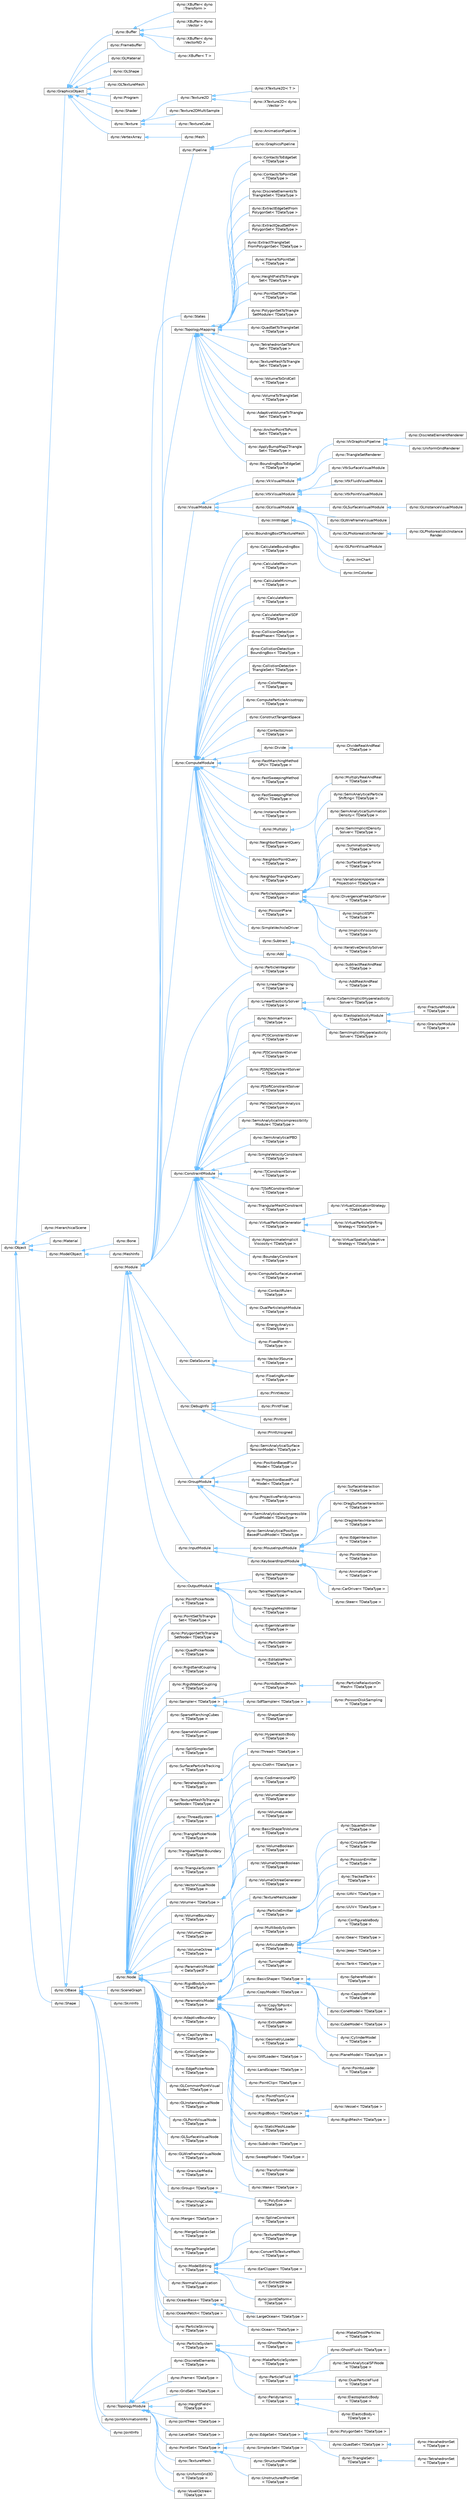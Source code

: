 digraph "Graphical Class Hierarchy"
{
 // LATEX_PDF_SIZE
  bgcolor="transparent";
  edge [fontname=Helvetica,fontsize=10,labelfontname=Helvetica,labelfontsize=10];
  node [fontname=Helvetica,fontsize=10,shape=box,height=0.2,width=0.4];
  rankdir="LR";
  Node0 [id="Node000000",label="dyno::Object",height=0.2,width=0.4,color="grey40", fillcolor="white", style="filled",URL="$classdyno_1_1_object.html",tooltip=" "];
  Node0 -> Node1 [id="edge55_Node000000_Node000001",dir="back",color="steelblue1",style="solid",tooltip=" "];
  Node1 [id="Node000001",label="dyno::GraphicsObject",height=0.2,width=0.4,color="grey40", fillcolor="white", style="filled",URL="$classdyno_1_1_graphics_object.html",tooltip=" "];
  Node1 -> Node2 [id="edge56_Node000001_Node000002",dir="back",color="steelblue1",style="solid",tooltip=" "];
  Node2 [id="Node000002",label="dyno::Buffer",height=0.2,width=0.4,color="grey40", fillcolor="white", style="filled",URL="$classdyno_1_1_buffer.html",tooltip=" "];
  Node2 -> Node3 [id="edge57_Node000002_Node000003",dir="back",color="steelblue1",style="solid",tooltip=" "];
  Node3 [id="Node000003",label="dyno::XBuffer\< dyno\l::Transform \>",height=0.2,width=0.4,color="grey40", fillcolor="white", style="filled",URL="$classdyno_1_1_x_buffer.html",tooltip=" "];
  Node2 -> Node4 [id="edge58_Node000002_Node000004",dir="back",color="steelblue1",style="solid",tooltip=" "];
  Node4 [id="Node000004",label="dyno::XBuffer\< dyno\l::Vector \>",height=0.2,width=0.4,color="grey40", fillcolor="white", style="filled",URL="$classdyno_1_1_x_buffer.html",tooltip=" "];
  Node2 -> Node5 [id="edge59_Node000002_Node000005",dir="back",color="steelblue1",style="solid",tooltip=" "];
  Node5 [id="Node000005",label="dyno::XBuffer\< dyno\l::VectorND \>",height=0.2,width=0.4,color="grey40", fillcolor="white", style="filled",URL="$classdyno_1_1_x_buffer.html",tooltip=" "];
  Node2 -> Node6 [id="edge60_Node000002_Node000006",dir="back",color="steelblue1",style="solid",tooltip=" "];
  Node6 [id="Node000006",label="dyno::XBuffer\< T \>",height=0.2,width=0.4,color="grey40", fillcolor="white", style="filled",URL="$classdyno_1_1_x_buffer.html",tooltip=" "];
  Node1 -> Node7 [id="edge61_Node000001_Node000007",dir="back",color="steelblue1",style="solid",tooltip=" "];
  Node7 [id="Node000007",label="dyno::Framebuffer",height=0.2,width=0.4,color="grey40", fillcolor="white", style="filled",URL="$classdyno_1_1_framebuffer.html",tooltip=" "];
  Node1 -> Node8 [id="edge62_Node000001_Node000008",dir="back",color="steelblue1",style="solid",tooltip=" "];
  Node8 [id="Node000008",label="dyno::GLMaterial",height=0.2,width=0.4,color="grey40", fillcolor="white", style="filled",URL="$classdyno_1_1_g_l_material.html",tooltip=" "];
  Node1 -> Node9 [id="edge63_Node000001_Node000009",dir="back",color="steelblue1",style="solid",tooltip=" "];
  Node9 [id="Node000009",label="dyno::GLShape",height=0.2,width=0.4,color="grey40", fillcolor="white", style="filled",URL="$classdyno_1_1_g_l_shape.html",tooltip=" "];
  Node1 -> Node10 [id="edge64_Node000001_Node000010",dir="back",color="steelblue1",style="solid",tooltip=" "];
  Node10 [id="Node000010",label="dyno::GLTextureMesh",height=0.2,width=0.4,color="grey40", fillcolor="white", style="filled",URL="$classdyno_1_1_g_l_texture_mesh.html",tooltip=" "];
  Node1 -> Node11 [id="edge65_Node000001_Node000011",dir="back",color="steelblue1",style="solid",tooltip=" "];
  Node11 [id="Node000011",label="dyno::Program",height=0.2,width=0.4,color="grey40", fillcolor="white", style="filled",URL="$classdyno_1_1_program.html",tooltip=" "];
  Node1 -> Node12 [id="edge66_Node000001_Node000012",dir="back",color="steelblue1",style="solid",tooltip=" "];
  Node12 [id="Node000012",label="dyno::Shader",height=0.2,width=0.4,color="grey40", fillcolor="white", style="filled",URL="$classdyno_1_1_shader.html",tooltip=" "];
  Node1 -> Node13 [id="edge67_Node000001_Node000013",dir="back",color="steelblue1",style="solid",tooltip=" "];
  Node13 [id="Node000013",label="dyno::Texture",height=0.2,width=0.4,color="grey40", fillcolor="white", style="filled",URL="$classdyno_1_1_texture.html",tooltip=" "];
  Node13 -> Node14 [id="edge68_Node000013_Node000014",dir="back",color="steelblue1",style="solid",tooltip=" "];
  Node14 [id="Node000014",label="dyno::Texture2D",height=0.2,width=0.4,color="grey40", fillcolor="white", style="filled",URL="$classdyno_1_1_texture2_d.html",tooltip=" "];
  Node14 -> Node15 [id="edge69_Node000014_Node000015",dir="back",color="steelblue1",style="solid",tooltip=" "];
  Node15 [id="Node000015",label="dyno::XTexture2D\< dyno\l::Vector \>",height=0.2,width=0.4,color="grey40", fillcolor="white", style="filled",URL="$classdyno_1_1_x_texture2_d.html",tooltip=" "];
  Node14 -> Node16 [id="edge70_Node000014_Node000016",dir="back",color="steelblue1",style="solid",tooltip=" "];
  Node16 [id="Node000016",label="dyno::XTexture2D\< T \>",height=0.2,width=0.4,color="grey40", fillcolor="white", style="filled",URL="$classdyno_1_1_x_texture2_d.html",tooltip=" "];
  Node13 -> Node17 [id="edge71_Node000013_Node000017",dir="back",color="steelblue1",style="solid",tooltip=" "];
  Node17 [id="Node000017",label="dyno::Texture2DMultiSample",height=0.2,width=0.4,color="grey40", fillcolor="white", style="filled",URL="$classdyno_1_1_texture2_d_multi_sample.html",tooltip=" "];
  Node13 -> Node18 [id="edge72_Node000013_Node000018",dir="back",color="steelblue1",style="solid",tooltip=" "];
  Node18 [id="Node000018",label="dyno::TextureCube",height=0.2,width=0.4,color="grey40", fillcolor="white", style="filled",URL="$classdyno_1_1_texture_cube.html",tooltip=" "];
  Node1 -> Node19 [id="edge73_Node000001_Node000019",dir="back",color="steelblue1",style="solid",tooltip=" "];
  Node19 [id="Node000019",label="dyno::VertexArray",height=0.2,width=0.4,color="grey40", fillcolor="white", style="filled",URL="$classdyno_1_1_vertex_array.html",tooltip=" "];
  Node19 -> Node20 [id="edge74_Node000019_Node000020",dir="back",color="steelblue1",style="solid",tooltip=" "];
  Node20 [id="Node000020",label="dyno::Mesh",height=0.2,width=0.4,color="grey40", fillcolor="white", style="filled",URL="$classdyno_1_1_mesh.html",tooltip=" "];
  Node0 -> Node21 [id="edge75_Node000000_Node000021",dir="back",color="steelblue1",style="solid",tooltip=" "];
  Node21 [id="Node000021",label="dyno::HierarchicalScene",height=0.2,width=0.4,color="grey40", fillcolor="white", style="filled",URL="$classdyno_1_1_hierarchical_scene.html",tooltip=" "];
  Node0 -> Node22 [id="edge76_Node000000_Node000022",dir="back",color="steelblue1",style="solid",tooltip=" "];
  Node22 [id="Node000022",label="dyno::Material",height=0.2,width=0.4,color="grey40", fillcolor="white", style="filled",URL="$classdyno_1_1_material.html",tooltip=" "];
  Node0 -> Node23 [id="edge77_Node000000_Node000023",dir="back",color="steelblue1",style="solid",tooltip=" "];
  Node23 [id="Node000023",label="dyno::ModelObject",height=0.2,width=0.4,color="grey40", fillcolor="white", style="filled",URL="$classdyno_1_1_model_object.html",tooltip=" "];
  Node23 -> Node24 [id="edge78_Node000023_Node000024",dir="back",color="steelblue1",style="solid",tooltip=" "];
  Node24 [id="Node000024",label="dyno::Bone",height=0.2,width=0.4,color="grey40", fillcolor="white", style="filled",URL="$classdyno_1_1_bone.html",tooltip=" "];
  Node23 -> Node25 [id="edge79_Node000023_Node000025",dir="back",color="steelblue1",style="solid",tooltip=" "];
  Node25 [id="Node000025",label="dyno::MeshInfo",height=0.2,width=0.4,color="grey40", fillcolor="white", style="filled",URL="$classdyno_1_1_mesh_info.html",tooltip=" "];
  Node0 -> Node26 [id="edge80_Node000000_Node000026",dir="back",color="steelblue1",style="solid",tooltip=" "];
  Node26 [id="Node000026",label="dyno::OBase",height=0.2,width=0.4,color="grey40", fillcolor="white", style="filled",URL="$classdyno_1_1_o_base.html",tooltip=" "];
  Node26 -> Node27 [id="edge81_Node000026_Node000027",dir="back",color="steelblue1",style="solid",tooltip=" "];
  Node27 [id="Node000027",label="dyno::JointAnimationInfo",height=0.2,width=0.4,color="grey40", fillcolor="white", style="filled",URL="$classdyno_1_1_joint_animation_info.html",tooltip=" "];
  Node26 -> Node28 [id="edge82_Node000026_Node000028",dir="back",color="steelblue1",style="solid",tooltip=" "];
  Node28 [id="Node000028",label="dyno::JointInfo",height=0.2,width=0.4,color="grey40", fillcolor="white", style="filled",URL="$classdyno_1_1_joint_info.html",tooltip=" "];
  Node26 -> Node29 [id="edge83_Node000026_Node000029",dir="back",color="steelblue1",style="solid",tooltip=" "];
  Node29 [id="Node000029",label="dyno::Module",height=0.2,width=0.4,color="grey40", fillcolor="white", style="filled",URL="$classdyno_1_1_module.html",tooltip=" "];
  Node29 -> Node30 [id="edge84_Node000029_Node000030",dir="back",color="steelblue1",style="solid",tooltip=" "];
  Node30 [id="Node000030",label="dyno::ComputeModule",height=0.2,width=0.4,color="grey40", fillcolor="white", style="filled",URL="$classdyno_1_1_compute_module.html",tooltip=" "];
  Node30 -> Node31 [id="edge85_Node000030_Node000031",dir="back",color="steelblue1",style="solid",tooltip=" "];
  Node31 [id="Node000031",label="dyno::Add",height=0.2,width=0.4,color="grey40", fillcolor="white", style="filled",URL="$classdyno_1_1_add.html",tooltip=" "];
  Node31 -> Node32 [id="edge86_Node000031_Node000032",dir="back",color="steelblue1",style="solid",tooltip=" "];
  Node32 [id="Node000032",label="dyno::AddRealAndReal\l\< TDataType \>",height=0.2,width=0.4,color="grey40", fillcolor="white", style="filled",URL="$classdyno_1_1_add_real_and_real.html",tooltip=" "];
  Node30 -> Node33 [id="edge87_Node000030_Node000033",dir="back",color="steelblue1",style="solid",tooltip=" "];
  Node33 [id="Node000033",label="dyno::BoundingBoxOfTextureMesh",height=0.2,width=0.4,color="grey40", fillcolor="white", style="filled",URL="$classdyno_1_1_bounding_box_of_texture_mesh.html",tooltip="A class to facilitate showing the shape information."];
  Node30 -> Node34 [id="edge88_Node000030_Node000034",dir="back",color="steelblue1",style="solid",tooltip=" "];
  Node34 [id="Node000034",label="dyno::CalculateBoundingBox\l\< TDataType \>",height=0.2,width=0.4,color="grey40", fillcolor="white", style="filled",URL="$classdyno_1_1_calculate_bounding_box.html",tooltip="A class implementation to calculate bounding box."];
  Node30 -> Node35 [id="edge89_Node000030_Node000035",dir="back",color="steelblue1",style="solid",tooltip=" "];
  Node35 [id="Node000035",label="dyno::CalculateMaximum\l\< TDataType \>",height=0.2,width=0.4,color="grey40", fillcolor="white", style="filled",URL="$classdyno_1_1_calculate_maximum.html",tooltip=" "];
  Node30 -> Node36 [id="edge90_Node000030_Node000036",dir="back",color="steelblue1",style="solid",tooltip=" "];
  Node36 [id="Node000036",label="dyno::CalculateMinimum\l\< TDataType \>",height=0.2,width=0.4,color="grey40", fillcolor="white", style="filled",URL="$classdyno_1_1_calculate_minimum.html",tooltip=" "];
  Node30 -> Node37 [id="edge91_Node000030_Node000037",dir="back",color="steelblue1",style="solid",tooltip=" "];
  Node37 [id="Node000037",label="dyno::CalculateNorm\l\< TDataType \>",height=0.2,width=0.4,color="grey40", fillcolor="white", style="filled",URL="$classdyno_1_1_calculate_norm.html",tooltip=" "];
  Node30 -> Node38 [id="edge92_Node000030_Node000038",dir="back",color="steelblue1",style="solid",tooltip=" "];
  Node38 [id="Node000038",label="dyno::CalculateNormalSDF\l\< TDataType \>",height=0.2,width=0.4,color="grey40", fillcolor="white", style="filled",URL="$classdyno_1_1_calculate_normal_s_d_f.html",tooltip=" "];
  Node30 -> Node39 [id="edge93_Node000030_Node000039",dir="back",color="steelblue1",style="solid",tooltip=" "];
  Node39 [id="Node000039",label="dyno::CollisionDetection\lBroadPhase\< TDataType \>",height=0.2,width=0.4,color="grey40", fillcolor="white", style="filled",URL="$classdyno_1_1_collision_detection_broad_phase.html",tooltip=" "];
  Node30 -> Node40 [id="edge94_Node000030_Node000040",dir="back",color="steelblue1",style="solid",tooltip=" "];
  Node40 [id="Node000040",label="dyno::CollistionDetection\lBoundingBox\< TDataType \>",height=0.2,width=0.4,color="grey40", fillcolor="white", style="filled",URL="$classdyno_1_1_collistion_detection_bounding_box.html",tooltip=" "];
  Node30 -> Node41 [id="edge95_Node000030_Node000041",dir="back",color="steelblue1",style="solid",tooltip=" "];
  Node41 [id="Node000041",label="dyno::CollistionDetection\lTriangleSet\< TDataType \>",height=0.2,width=0.4,color="grey40", fillcolor="white", style="filled",URL="$classdyno_1_1_collistion_detection_triangle_set.html",tooltip=" "];
  Node30 -> Node42 [id="edge96_Node000030_Node000042",dir="back",color="steelblue1",style="solid",tooltip=" "];
  Node42 [id="Node000042",label="dyno::ColorMapping\l\< TDataType \>",height=0.2,width=0.4,color="grey40", fillcolor="white", style="filled",URL="$classdyno_1_1_color_mapping.html",tooltip=" "];
  Node30 -> Node43 [id="edge97_Node000030_Node000043",dir="back",color="steelblue1",style="solid",tooltip=" "];
  Node43 [id="Node000043",label="dyno::ComputeParticleAnisotropy\l\< TDataType \>",height=0.2,width=0.4,color="grey40", fillcolor="white", style="filled",URL="$classdyno_1_1_compute_particle_anisotropy.html",tooltip=" "];
  Node30 -> Node44 [id="edge98_Node000030_Node000044",dir="back",color="steelblue1",style="solid",tooltip=" "];
  Node44 [id="Node000044",label="dyno::ConstructTangentSpace",height=0.2,width=0.4,color="grey40", fillcolor="white", style="filled",URL="$classdyno_1_1_construct_tangent_space.html",tooltip=" "];
  Node30 -> Node45 [id="edge99_Node000030_Node000045",dir="back",color="steelblue1",style="solid",tooltip=" "];
  Node45 [id="Node000045",label="dyno::ContactsUnion\l\< TDataType \>",height=0.2,width=0.4,color="grey40", fillcolor="white", style="filled",URL="$classdyno_1_1_contacts_union.html",tooltip=" "];
  Node30 -> Node46 [id="edge100_Node000030_Node000046",dir="back",color="steelblue1",style="solid",tooltip=" "];
  Node46 [id="Node000046",label="dyno::Divide",height=0.2,width=0.4,color="grey40", fillcolor="white", style="filled",URL="$classdyno_1_1_divide.html",tooltip=" "];
  Node46 -> Node47 [id="edge101_Node000046_Node000047",dir="back",color="steelblue1",style="solid",tooltip=" "];
  Node47 [id="Node000047",label="dyno::DivideRealAndReal\l\< TDataType \>",height=0.2,width=0.4,color="grey40", fillcolor="white", style="filled",URL="$classdyno_1_1_divide_real_and_real.html",tooltip=" "];
  Node30 -> Node48 [id="edge102_Node000030_Node000048",dir="back",color="steelblue1",style="solid",tooltip=" "];
  Node48 [id="Node000048",label="dyno::FastMarchingMethod\lGPU\< TDataType \>",height=0.2,width=0.4,color="grey40", fillcolor="white", style="filled",URL="$classdyno_1_1_fast_marching_method_g_p_u.html",tooltip="this class implements a GPU-based fast marching method to do boolean between two distance fields."];
  Node30 -> Node49 [id="edge103_Node000030_Node000049",dir="back",color="steelblue1",style="solid",tooltip=" "];
  Node49 [id="Node000049",label="dyno::FastSweepingMethod\l\< TDataType \>",height=0.2,width=0.4,color="grey40", fillcolor="white", style="filled",URL="$classdyno_1_1_fast_sweeping_method.html",tooltip="This is a CPU-based implementation of grid-based signed distance field (level set) generator for tria..."];
  Node30 -> Node50 [id="edge104_Node000030_Node000050",dir="back",color="steelblue1",style="solid",tooltip=" "];
  Node50 [id="Node000050",label="dyno::FastSweepingMethod\lGPU\< TDataType \>",height=0.2,width=0.4,color="grey40", fillcolor="white", style="filled",URL="$classdyno_1_1_fast_sweeping_method_g_p_u.html",tooltip="This is a GPU-based fast sweeping method to generate signed distance field from a mesh."];
  Node30 -> Node51 [id="edge105_Node000030_Node000051",dir="back",color="steelblue1",style="solid",tooltip=" "];
  Node51 [id="Node000051",label="dyno::InstanceTransform\l\< TDataType \>",height=0.2,width=0.4,color="grey40", fillcolor="white", style="filled",URL="$classdyno_1_1_instance_transform.html",tooltip=" "];
  Node30 -> Node52 [id="edge106_Node000030_Node000052",dir="back",color="steelblue1",style="solid",tooltip=" "];
  Node52 [id="Node000052",label="dyno::Multiply",height=0.2,width=0.4,color="grey40", fillcolor="white", style="filled",URL="$classdyno_1_1_multiply.html",tooltip=" "];
  Node52 -> Node53 [id="edge107_Node000052_Node000053",dir="back",color="steelblue1",style="solid",tooltip=" "];
  Node53 [id="Node000053",label="dyno::MultiplyRealAndReal\l\< TDataType \>",height=0.2,width=0.4,color="grey40", fillcolor="white", style="filled",URL="$classdyno_1_1_multiply_real_and_real.html",tooltip=" "];
  Node30 -> Node54 [id="edge108_Node000030_Node000054",dir="back",color="steelblue1",style="solid",tooltip=" "];
  Node54 [id="Node000054",label="dyno::NeighborElementQuery\l\< TDataType \>",height=0.2,width=0.4,color="grey40", fillcolor="white", style="filled",URL="$classdyno_1_1_neighbor_element_query.html",tooltip="A class implementation to find neighboring elements for a given array of elements."];
  Node30 -> Node55 [id="edge109_Node000030_Node000055",dir="back",color="steelblue1",style="solid",tooltip=" "];
  Node55 [id="Node000055",label="dyno::NeighborPointQuery\l\< TDataType \>",height=0.2,width=0.4,color="grey40", fillcolor="white", style="filled",URL="$classdyno_1_1_neighbor_point_query.html",tooltip=" "];
  Node30 -> Node56 [id="edge110_Node000030_Node000056",dir="back",color="steelblue1",style="solid",tooltip=" "];
  Node56 [id="Node000056",label="dyno::NeighborTriangleQuery\l\< TDataType \>",height=0.2,width=0.4,color="grey40", fillcolor="white", style="filled",URL="$classdyno_1_1_neighbor_triangle_query.html",tooltip=" "];
  Node30 -> Node57 [id="edge111_Node000030_Node000057",dir="back",color="steelblue1",style="solid",tooltip=" "];
  Node57 [id="Node000057",label="dyno::ParticleApproximation\l\< TDataType \>",height=0.2,width=0.4,color="grey40", fillcolor="white", style="filled",URL="$classdyno_1_1_particle_approximation.html",tooltip=" "];
  Node57 -> Node58 [id="edge112_Node000057_Node000058",dir="back",color="steelblue1",style="solid",tooltip=" "];
  Node58 [id="Node000058",label="dyno::DivergenceFreeSphSolver\l\< TDataType \>",height=0.2,width=0.4,color="grey40", fillcolor="white", style="filled",URL="$classdyno_1_1_divergence_free_sph_solver.html",tooltip=" "];
  Node57 -> Node59 [id="edge113_Node000057_Node000059",dir="back",color="steelblue1",style="solid",tooltip=" "];
  Node59 [id="Node000059",label="dyno::ImplicitISPH\l\< TDataType \>",height=0.2,width=0.4,color="grey40", fillcolor="white", style="filled",URL="$classdyno_1_1_implicit_i_s_p_h.html",tooltip="This is an implementation of the Implicit Incompressible SPH (IISPH) solver based on PeriDyno...."];
  Node57 -> Node60 [id="edge114_Node000057_Node000060",dir="back",color="steelblue1",style="solid",tooltip=" "];
  Node60 [id="Node000060",label="dyno::ImplicitViscosity\l\< TDataType \>",height=0.2,width=0.4,color="grey40", fillcolor="white", style="filled",URL="$classdyno_1_1_implicit_viscosity.html",tooltip="This class implements an implicit solver for artificial viscosity based on the XSPH method."];
  Node57 -> Node61 [id="edge115_Node000057_Node000061",dir="back",color="steelblue1",style="solid",tooltip=" "];
  Node61 [id="Node000061",label="dyno::IterativeDensitySolver\l\< TDataType \>",height=0.2,width=0.4,color="grey40", fillcolor="white", style="filled",URL="$classdyno_1_1_iterative_density_solver.html",tooltip="This is an implementation of the iterative density solver integrated into the Position Based Dynamics..."];
  Node57 -> Node62 [id="edge116_Node000057_Node000062",dir="back",color="steelblue1",style="solid",tooltip=" "];
  Node62 [id="Node000062",label="dyno::SemiAnalyticalParticle\lShifting\< TDataType \>",height=0.2,width=0.4,color="grey40", fillcolor="white", style="filled",URL="$classdyno_1_1_semi_analytical_particle_shifting.html",tooltip=" "];
  Node57 -> Node63 [id="edge117_Node000057_Node000063",dir="back",color="steelblue1",style="solid",tooltip=" "];
  Node63 [id="Node000063",label="dyno::SemiAnalyticalSummation\lDensity\< TDataType \>",height=0.2,width=0.4,color="grey40", fillcolor="white", style="filled",URL="$classdyno_1_1_semi_analytical_summation_density.html",tooltip=" "];
  Node57 -> Node64 [id="edge118_Node000057_Node000064",dir="back",color="steelblue1",style="solid",tooltip=" "];
  Node64 [id="Node000064",label="dyno::SemiImplicitDensity\lSolver\< TDataType \>",height=0.2,width=0.4,color="grey40", fillcolor="white", style="filled",URL="$classdyno_1_1_semi_implicit_density_solver.html",tooltip="This class implements a semi-implicit successive substitution method to solve incompressibility...."];
  Node57 -> Node65 [id="edge119_Node000057_Node000065",dir="back",color="steelblue1",style="solid",tooltip=" "];
  Node65 [id="Node000065",label="dyno::SummationDensity\l\< TDataType \>",height=0.2,width=0.4,color="grey40", fillcolor="white", style="filled",URL="$classdyno_1_1_summation_density.html",tooltip="The standard summation density."];
  Node57 -> Node66 [id="edge120_Node000057_Node000066",dir="back",color="steelblue1",style="solid",tooltip=" "];
  Node66 [id="Node000066",label="dyno::SurfaceEnergyForce\l\< TDataType \>",height=0.2,width=0.4,color="grey40", fillcolor="white", style="filled",URL="$classdyno_1_1_surface_energy_force.html",tooltip="An implementation of the energy-based surface model proposed by He et al.[2024]. Refer to \"Robust Sim..."];
  Node57 -> Node67 [id="edge121_Node000057_Node000067",dir="back",color="steelblue1",style="solid",tooltip=" "];
  Node67 [id="Node000067",label="dyno::VariationalApproximate\lProjection\< TDataType \>",height=0.2,width=0.4,color="grey40", fillcolor="white", style="filled",URL="$classdyno_1_1_variational_approximate_projection.html",tooltip="Projection-based solver."];
  Node30 -> Node68 [id="edge122_Node000030_Node000068",dir="back",color="steelblue1",style="solid",tooltip=" "];
  Node68 [id="Node000068",label="dyno::ParticleIntegrator\l\< TDataType \>",height=0.2,width=0.4,color="grey40", fillcolor="white", style="filled",URL="$classdyno_1_1_particle_integrator.html",tooltip=" "];
  Node30 -> Node69 [id="edge123_Node000030_Node000069",dir="back",color="steelblue1",style="solid",tooltip=" "];
  Node69 [id="Node000069",label="dyno::PoissonPlane\l\< TDataType \>",height=0.2,width=0.4,color="grey40", fillcolor="white", style="filled",URL="$classdyno_1_1_poisson_plane.html",tooltip=" "];
  Node30 -> Node70 [id="edge124_Node000030_Node000070",dir="back",color="steelblue1",style="solid",tooltip=" "];
  Node70 [id="Node000070",label="dyno::SimpleVechicleDriver",height=0.2,width=0.4,color="grey40", fillcolor="white", style="filled",URL="$classdyno_1_1_simple_vechicle_driver.html",tooltip=" "];
  Node30 -> Node71 [id="edge125_Node000030_Node000071",dir="back",color="steelblue1",style="solid",tooltip=" "];
  Node71 [id="Node000071",label="dyno::Subtract",height=0.2,width=0.4,color="grey40", fillcolor="white", style="filled",URL="$classdyno_1_1_subtract.html",tooltip=" "];
  Node71 -> Node72 [id="edge126_Node000071_Node000072",dir="back",color="steelblue1",style="solid",tooltip=" "];
  Node72 [id="Node000072",label="dyno::SubtractRealAndReal\l\< TDataType \>",height=0.2,width=0.4,color="grey40", fillcolor="white", style="filled",URL="$classdyno_1_1_subtract_real_and_real.html",tooltip=" "];
  Node29 -> Node73 [id="edge127_Node000029_Node000073",dir="back",color="steelblue1",style="solid",tooltip=" "];
  Node73 [id="Node000073",label="dyno::ConstraintModule",height=0.2,width=0.4,color="grey40", fillcolor="white", style="filled",URL="$classdyno_1_1_constraint_module.html",tooltip=" "];
  Node73 -> Node74 [id="edge128_Node000073_Node000074",dir="back",color="steelblue1",style="solid",tooltip=" "];
  Node74 [id="Node000074",label="dyno::ApproximateImplicit\lViscosity\< TDataType \>",height=0.2,width=0.4,color="grey40", fillcolor="white", style="filled",URL="$classdyno_1_1_approximate_implicit_viscosity.html",tooltip=" "];
  Node73 -> Node75 [id="edge129_Node000073_Node000075",dir="back",color="steelblue1",style="solid",tooltip=" "];
  Node75 [id="Node000075",label="dyno::BoundaryConstraint\l\< TDataType \>",height=0.2,width=0.4,color="grey40", fillcolor="white", style="filled",URL="$classdyno_1_1_boundary_constraint.html",tooltip=" "];
  Node73 -> Node76 [id="edge130_Node000073_Node000076",dir="back",color="steelblue1",style="solid",tooltip=" "];
  Node76 [id="Node000076",label="dyno::ComputeSurfaceLevelset\l\< TDataType \>",height=0.2,width=0.4,color="grey40", fillcolor="white", style="filled",URL="$classdyno_1_1_compute_surface_levelset.html",tooltip=" "];
  Node73 -> Node77 [id="edge131_Node000073_Node000077",dir="back",color="steelblue1",style="solid",tooltip=" "];
  Node77 [id="Node000077",label="dyno::ContactRule\<\l TDataType \>",height=0.2,width=0.4,color="grey40", fillcolor="white", style="filled",URL="$classdyno_1_1_contact_rule.html",tooltip=" "];
  Node73 -> Node78 [id="edge132_Node000073_Node000078",dir="back",color="steelblue1",style="solid",tooltip=" "];
  Node78 [id="Node000078",label="dyno::DualParticleIsphModule\l\< TDataType \>",height=0.2,width=0.4,color="grey40", fillcolor="white", style="filled",URL="$classdyno_1_1_dual_particle_isph_module.html",tooltip=" "];
  Node73 -> Node79 [id="edge133_Node000073_Node000079",dir="back",color="steelblue1",style="solid",tooltip=" "];
  Node79 [id="Node000079",label="dyno::EnergyAnalysis\l\< TDataType \>",height=0.2,width=0.4,color="grey40", fillcolor="white", style="filled",URL="$classdyno_1_1_energy_analysis.html",tooltip=" "];
  Node73 -> Node80 [id="edge134_Node000073_Node000080",dir="back",color="steelblue1",style="solid",tooltip=" "];
  Node80 [id="Node000080",label="dyno::FixedPoints\<\l TDataType \>",height=0.2,width=0.4,color="grey40", fillcolor="white", style="filled",URL="$classdyno_1_1_fixed_points.html",tooltip=" "];
  Node73 -> Node81 [id="edge135_Node000073_Node000081",dir="back",color="steelblue1",style="solid",tooltip=" "];
  Node81 [id="Node000081",label="dyno::LinearDamping\l\< TDataType \>",height=0.2,width=0.4,color="grey40", fillcolor="white", style="filled",URL="$classdyno_1_1_linear_damping.html",tooltip="A linear damping model."];
  Node73 -> Node82 [id="edge136_Node000073_Node000082",dir="back",color="steelblue1",style="solid",tooltip=" "];
  Node82 [id="Node000082",label="dyno::LinearElasticitySolver\l\< TDataType \>",height=0.2,width=0.4,color="grey40", fillcolor="white", style="filled",URL="$classdyno_1_1_linear_elasticity_solver.html",tooltip="This is an implementation of elasticity based on projective peridynamics. For more details,..."];
  Node82 -> Node83 [id="edge137_Node000082_Node000083",dir="back",color="steelblue1",style="solid",tooltip=" "];
  Node83 [id="Node000083",label="dyno::CoSemiImplicitHyperelasticity\lSolver\< TDataType \>",height=0.2,width=0.4,color="grey40", fillcolor="white", style="filled",URL="$classdyno_1_1_co_semi_implicit_hyperelasticity_solver.html",tooltip=" "];
  Node82 -> Node84 [id="edge138_Node000082_Node000084",dir="back",color="steelblue1",style="solid",tooltip=" "];
  Node84 [id="Node000084",label="dyno::ElastoplasticityModule\l\< TDataType \>",height=0.2,width=0.4,color="grey40", fillcolor="white", style="filled",URL="$classdyno_1_1_elastoplasticity_module.html",tooltip=" "];
  Node84 -> Node85 [id="edge139_Node000084_Node000085",dir="back",color="steelblue1",style="solid",tooltip=" "];
  Node85 [id="Node000085",label="dyno::FractureModule\l\< TDataType \>",height=0.2,width=0.4,color="grey40", fillcolor="white", style="filled",URL="$classdyno_1_1_fracture_module.html",tooltip=" "];
  Node84 -> Node86 [id="edge140_Node000084_Node000086",dir="back",color="steelblue1",style="solid",tooltip=" "];
  Node86 [id="Node000086",label="dyno::GranularModule\l\< TDataType \>",height=0.2,width=0.4,color="grey40", fillcolor="white", style="filled",URL="$classdyno_1_1_granular_module.html",tooltip=" "];
  Node82 -> Node87 [id="edge141_Node000082_Node000087",dir="back",color="steelblue1",style="solid",tooltip=" "];
  Node87 [id="Node000087",label="dyno::SemiImplicitHyperelasticity\lSolver\< TDataType \>",height=0.2,width=0.4,color="grey40", fillcolor="white", style="filled",URL="$classdyno_1_1_semi_implicit_hyperelasticity_solver.html",tooltip=" "];
  Node73 -> Node88 [id="edge142_Node000073_Node000088",dir="back",color="steelblue1",style="solid",tooltip=" "];
  Node88 [id="Node000088",label="dyno::NormalForce\<\l TDataType \>",height=0.2,width=0.4,color="grey40", fillcolor="white", style="filled",URL="$classdyno_1_1_normal_force.html",tooltip=" "];
  Node73 -> Node89 [id="edge143_Node000073_Node000089",dir="back",color="steelblue1",style="solid",tooltip=" "];
  Node89 [id="Node000089",label="dyno::PCGConstraintSolver\l\< TDataType \>",height=0.2,width=0.4,color="grey40", fillcolor="white", style="filled",URL="$classdyno_1_1_p_c_g_constraint_solver.html",tooltip=" "];
  Node73 -> Node90 [id="edge144_Node000073_Node000090",dir="back",color="steelblue1",style="solid",tooltip=" "];
  Node90 [id="Node000090",label="dyno::PJSConstraintSolver\l\< TDataType \>",height=0.2,width=0.4,color="grey40", fillcolor="white", style="filled",URL="$classdyno_1_1_p_j_s_constraint_solver.html",tooltip=" "];
  Node73 -> Node91 [id="edge145_Node000073_Node000091",dir="back",color="steelblue1",style="solid",tooltip=" "];
  Node91 [id="Node000091",label="dyno::PJSNJSConstraintSolver\l\< TDataType \>",height=0.2,width=0.4,color="grey40", fillcolor="white", style="filled",URL="$classdyno_1_1_p_j_s_n_j_s_constraint_solver.html",tooltip=" "];
  Node73 -> Node92 [id="edge146_Node000073_Node000092",dir="back",color="steelblue1",style="solid",tooltip=" "];
  Node92 [id="Node000092",label="dyno::PJSoftConstraintSolver\l\< TDataType \>",height=0.2,width=0.4,color="grey40", fillcolor="white", style="filled",URL="$classdyno_1_1_p_j_soft_constraint_solver.html",tooltip=" "];
  Node73 -> Node93 [id="edge147_Node000073_Node000093",dir="back",color="steelblue1",style="solid",tooltip=" "];
  Node93 [id="Node000093",label="dyno::PaticleUniformAnalysis\l\< TDataType \>",height=0.2,width=0.4,color="grey40", fillcolor="white", style="filled",URL="$classdyno_1_1_paticle_uniform_analysis.html",tooltip=" "];
  Node73 -> Node94 [id="edge148_Node000073_Node000094",dir="back",color="steelblue1",style="solid",tooltip=" "];
  Node94 [id="Node000094",label="dyno::SemiAnalyticalIncompressibility\lModule\< TDataType \>",height=0.2,width=0.4,color="grey40", fillcolor="white", style="filled",URL="$classdyno_1_1_semi_analytical_incompressibility_module.html",tooltip=" "];
  Node73 -> Node95 [id="edge149_Node000073_Node000095",dir="back",color="steelblue1",style="solid",tooltip=" "];
  Node95 [id="Node000095",label="dyno::SemiAnalyticalPBD\l\< TDataType \>",height=0.2,width=0.4,color="grey40", fillcolor="white", style="filled",URL="$classdyno_1_1_semi_analytical_p_b_d.html",tooltip=" "];
  Node73 -> Node96 [id="edge150_Node000073_Node000096",dir="back",color="steelblue1",style="solid",tooltip=" "];
  Node96 [id="Node000096",label="dyno::SimpleVelocityConstraint\l\< TDataType \>",height=0.2,width=0.4,color="grey40", fillcolor="white", style="filled",URL="$classdyno_1_1_simple_velocity_constraint.html",tooltip=" "];
  Node73 -> Node97 [id="edge151_Node000073_Node000097",dir="back",color="steelblue1",style="solid",tooltip=" "];
  Node97 [id="Node000097",label="dyno::TJConstraintSolver\l\< TDataType \>",height=0.2,width=0.4,color="grey40", fillcolor="white", style="filled",URL="$classdyno_1_1_t_j_constraint_solver.html",tooltip=" "];
  Node73 -> Node98 [id="edge152_Node000073_Node000098",dir="back",color="steelblue1",style="solid",tooltip=" "];
  Node98 [id="Node000098",label="dyno::TJSoftConstraintSolver\l\< TDataType \>",height=0.2,width=0.4,color="grey40", fillcolor="white", style="filled",URL="$classdyno_1_1_t_j_soft_constraint_solver.html",tooltip=" "];
  Node73 -> Node99 [id="edge153_Node000073_Node000099",dir="back",color="steelblue1",style="solid",tooltip=" "];
  Node99 [id="Node000099",label="dyno::TriangularMeshConstraint\l\< TDataType \>",height=0.2,width=0.4,color="grey40", fillcolor="white", style="filled",URL="$classdyno_1_1_triangular_mesh_constraint.html",tooltip=" "];
  Node73 -> Node100 [id="edge154_Node000073_Node000100",dir="back",color="steelblue1",style="solid",tooltip=" "];
  Node100 [id="Node000100",label="dyno::VirtualParticleGenerator\l\< TDataType \>",height=0.2,width=0.4,color="grey40", fillcolor="white", style="filled",URL="$classdyno_1_1_virtual_particle_generator.html",tooltip=" "];
  Node100 -> Node101 [id="edge155_Node000100_Node000101",dir="back",color="steelblue1",style="solid",tooltip=" "];
  Node101 [id="Node000101",label="dyno::VirtualColocationStrategy\l\< TDataType \>",height=0.2,width=0.4,color="grey40", fillcolor="white", style="filled",URL="$classdyno_1_1_virtual_colocation_strategy.html",tooltip=" "];
  Node100 -> Node102 [id="edge156_Node000100_Node000102",dir="back",color="steelblue1",style="solid",tooltip=" "];
  Node102 [id="Node000102",label="dyno::VirtualParticleShifting\lStrategy\< TDataType \>",height=0.2,width=0.4,color="grey40", fillcolor="white", style="filled",URL="$classdyno_1_1_virtual_particle_shifting_strategy.html",tooltip=" "];
  Node100 -> Node103 [id="edge157_Node000100_Node000103",dir="back",color="steelblue1",style="solid",tooltip=" "];
  Node103 [id="Node000103",label="dyno::VirtualSpatiallyAdaptive\lStrategy\< TDataType \>",height=0.2,width=0.4,color="grey40", fillcolor="white", style="filled",URL="$classdyno_1_1_virtual_spatially_adaptive_strategy.html",tooltip=" "];
  Node29 -> Node104 [id="edge158_Node000029_Node000104",dir="back",color="steelblue1",style="solid",tooltip=" "];
  Node104 [id="Node000104",label="dyno::DataSource",height=0.2,width=0.4,color="grey40", fillcolor="white", style="filled",URL="$classdyno_1_1_data_source.html",tooltip=" "];
  Node104 -> Node105 [id="edge159_Node000104_Node000105",dir="back",color="steelblue1",style="solid",tooltip=" "];
  Node105 [id="Node000105",label="dyno::FloatingNumber\l\< TDataType \>",height=0.2,width=0.4,color="grey40", fillcolor="white", style="filled",URL="$classdyno_1_1_floating_number.html",tooltip=" "];
  Node104 -> Node106 [id="edge160_Node000104_Node000106",dir="back",color="steelblue1",style="solid",tooltip=" "];
  Node106 [id="Node000106",label="dyno::Vector3Source\l\< TDataType \>",height=0.2,width=0.4,color="grey40", fillcolor="white", style="filled",URL="$classdyno_1_1_vector3_source.html",tooltip=" "];
  Node29 -> Node107 [id="edge161_Node000029_Node000107",dir="back",color="steelblue1",style="solid",tooltip=" "];
  Node107 [id="Node000107",label="dyno::DebugInfo",height=0.2,width=0.4,color="grey40", fillcolor="white", style="filled",URL="$classdyno_1_1_debug_info.html",tooltip=" "];
  Node107 -> Node108 [id="edge162_Node000107_Node000108",dir="back",color="steelblue1",style="solid",tooltip=" "];
  Node108 [id="Node000108",label="dyno::PrintFloat",height=0.2,width=0.4,color="grey40", fillcolor="white", style="filled",URL="$classdyno_1_1_print_float.html",tooltip=" "];
  Node107 -> Node109 [id="edge163_Node000107_Node000109",dir="back",color="steelblue1",style="solid",tooltip=" "];
  Node109 [id="Node000109",label="dyno::PrintInt",height=0.2,width=0.4,color="grey40", fillcolor="white", style="filled",URL="$classdyno_1_1_print_int.html",tooltip=" "];
  Node107 -> Node110 [id="edge164_Node000107_Node000110",dir="back",color="steelblue1",style="solid",tooltip=" "];
  Node110 [id="Node000110",label="dyno::PrintUnsigned",height=0.2,width=0.4,color="grey40", fillcolor="white", style="filled",URL="$classdyno_1_1_print_unsigned.html",tooltip=" "];
  Node107 -> Node111 [id="edge165_Node000107_Node000111",dir="back",color="steelblue1",style="solid",tooltip=" "];
  Node111 [id="Node000111",label="dyno::PrintVector",height=0.2,width=0.4,color="grey40", fillcolor="white", style="filled",URL="$classdyno_1_1_print_vector.html",tooltip=" "];
  Node29 -> Node112 [id="edge166_Node000029_Node000112",dir="back",color="steelblue1",style="solid",tooltip=" "];
  Node112 [id="Node000112",label="dyno::GroupModule",height=0.2,width=0.4,color="grey40", fillcolor="white", style="filled",URL="$classdyno_1_1_group_module.html",tooltip=" "];
  Node112 -> Node113 [id="edge167_Node000112_Node000113",dir="back",color="steelblue1",style="solid",tooltip=" "];
  Node113 [id="Node000113",label="dyno::PositionBasedFluid\lModel\< TDataType \>",height=0.2,width=0.4,color="grey40", fillcolor="white", style="filled",URL="$classdyno_1_1_position_based_fluid_model.html",tooltip=" "];
  Node112 -> Node114 [id="edge168_Node000112_Node000114",dir="back",color="steelblue1",style="solid",tooltip=" "];
  Node114 [id="Node000114",label="dyno::ProjectionBasedFluid\lModel\< TDataType \>",height=0.2,width=0.4,color="grey40", fillcolor="white", style="filled",URL="$classdyno_1_1_projection_based_fluid_model.html",tooltip=" "];
  Node112 -> Node115 [id="edge169_Node000112_Node000115",dir="back",color="steelblue1",style="solid",tooltip=" "];
  Node115 [id="Node000115",label="dyno::ProjectivePeridynamics\l\< TDataType \>",height=0.2,width=0.4,color="grey40", fillcolor="white", style="filled",URL="$classdyno_1_1_projective_peridynamics.html",tooltip=" "];
  Node112 -> Node116 [id="edge170_Node000112_Node000116",dir="back",color="steelblue1",style="solid",tooltip=" "];
  Node116 [id="Node000116",label="dyno::SemiAnalyticalIncompressible\lFluidModel\< TDataType \>",height=0.2,width=0.4,color="grey40", fillcolor="white", style="filled",URL="$classdyno_1_1_semi_analytical_incompressible_fluid_model.html",tooltip=" "];
  Node112 -> Node117 [id="edge171_Node000112_Node000117",dir="back",color="steelblue1",style="solid",tooltip=" "];
  Node117 [id="Node000117",label="dyno::SemiAnalyticalPosition\lBasedFluidModel\< TDataType \>",height=0.2,width=0.4,color="grey40", fillcolor="white", style="filled",URL="$classdyno_1_1_semi_analytical_position_based_fluid_model.html",tooltip=" "];
  Node112 -> Node118 [id="edge172_Node000112_Node000118",dir="back",color="steelblue1",style="solid",tooltip=" "];
  Node118 [id="Node000118",label="dyno::SemiAnalyticalSurface\lTensionModel\< TDataType \>",height=0.2,width=0.4,color="grey40", fillcolor="white", style="filled",URL="$classdyno_1_1_semi_analytical_surface_tension_model.html",tooltip="Semi-Analytical Surface Tension Model for Free Surface Flows."];
  Node29 -> Node119 [id="edge173_Node000029_Node000119",dir="back",color="steelblue1",style="solid",tooltip=" "];
  Node119 [id="Node000119",label="dyno::InputModule",height=0.2,width=0.4,color="grey40", fillcolor="white", style="filled",URL="$classdyno_1_1_input_module.html",tooltip=" "];
  Node119 -> Node120 [id="edge174_Node000119_Node000120",dir="back",color="steelblue1",style="solid",tooltip=" "];
  Node120 [id="Node000120",label="dyno::KeyboardInputModule",height=0.2,width=0.4,color="grey40", fillcolor="white", style="filled",URL="$classdyno_1_1_keyboard_input_module.html",tooltip=" "];
  Node120 -> Node121 [id="edge175_Node000120_Node000121",dir="back",color="steelblue1",style="solid",tooltip=" "];
  Node121 [id="Node000121",label="dyno::AnimationDriver\l\< TDataType \>",height=0.2,width=0.4,color="grey40", fillcolor="white", style="filled",URL="$classdyno_1_1_animation_driver.html",tooltip=" "];
  Node120 -> Node122 [id="edge176_Node000120_Node000122",dir="back",color="steelblue1",style="solid",tooltip=" "];
  Node122 [id="Node000122",label="dyno::CarDriver\< TDataType \>",height=0.2,width=0.4,color="grey40", fillcolor="white", style="filled",URL="$classdyno_1_1_car_driver.html",tooltip=" "];
  Node120 -> Node123 [id="edge177_Node000120_Node000123",dir="back",color="steelblue1",style="solid",tooltip=" "];
  Node123 [id="Node000123",label="dyno::Steer\< TDataType \>",height=0.2,width=0.4,color="grey40", fillcolor="white", style="filled",URL="$classdyno_1_1_steer.html",tooltip=" "];
  Node119 -> Node124 [id="edge178_Node000119_Node000124",dir="back",color="steelblue1",style="solid",tooltip=" "];
  Node124 [id="Node000124",label="dyno::MouseInputModule",height=0.2,width=0.4,color="grey40", fillcolor="white", style="filled",URL="$classdyno_1_1_mouse_input_module.html",tooltip=" "];
  Node124 -> Node125 [id="edge179_Node000124_Node000125",dir="back",color="steelblue1",style="solid",tooltip=" "];
  Node125 [id="Node000125",label="dyno::DragSurfaceInteraction\l\< TDataType \>",height=0.2,width=0.4,color="grey40", fillcolor="white", style="filled",URL="$classdyno_1_1_drag_surface_interaction.html",tooltip=" "];
  Node124 -> Node126 [id="edge180_Node000124_Node000126",dir="back",color="steelblue1",style="solid",tooltip=" "];
  Node126 [id="Node000126",label="dyno::DragVertexInteraction\l\< TDataType \>",height=0.2,width=0.4,color="grey40", fillcolor="white", style="filled",URL="$classdyno_1_1_drag_vertex_interaction.html",tooltip=" "];
  Node124 -> Node127 [id="edge181_Node000124_Node000127",dir="back",color="steelblue1",style="solid",tooltip=" "];
  Node127 [id="Node000127",label="dyno::EdgeInteraction\l\< TDataType \>",height=0.2,width=0.4,color="grey40", fillcolor="white", style="filled",URL="$classdyno_1_1_edge_interaction.html",tooltip=" "];
  Node124 -> Node128 [id="edge182_Node000124_Node000128",dir="back",color="steelblue1",style="solid",tooltip=" "];
  Node128 [id="Node000128",label="dyno::PointInteraction\l\< TDataType \>",height=0.2,width=0.4,color="grey40", fillcolor="white", style="filled",URL="$classdyno_1_1_point_interaction.html",tooltip=" "];
  Node124 -> Node129 [id="edge183_Node000124_Node000129",dir="back",color="steelblue1",style="solid",tooltip=" "];
  Node129 [id="Node000129",label="dyno::SurfaceInteraction\l\< TDataType \>",height=0.2,width=0.4,color="grey40", fillcolor="white", style="filled",URL="$classdyno_1_1_surface_interaction.html",tooltip=" "];
  Node29 -> Node130 [id="edge184_Node000029_Node000130",dir="back",color="steelblue1",style="solid",tooltip=" "];
  Node130 [id="Node000130",label="dyno::OutputModule",height=0.2,width=0.4,color="grey40", fillcolor="white", style="filled",URL="$classdyno_1_1_output_module.html",tooltip=" "];
  Node130 -> Node131 [id="edge185_Node000130_Node000131",dir="back",color="steelblue1",style="solid",tooltip=" "];
  Node131 [id="Node000131",label="dyno::EigenValueWriter\l\< TDataType \>",height=0.2,width=0.4,color="grey40", fillcolor="white", style="filled",URL="$classdyno_1_1_eigen_value_writer.html",tooltip=" "];
  Node130 -> Node132 [id="edge186_Node000130_Node000132",dir="back",color="steelblue1",style="solid",tooltip=" "];
  Node132 [id="Node000132",label="dyno::ParticleWriter\l\< TDataType \>",height=0.2,width=0.4,color="grey40", fillcolor="white", style="filled",URL="$classdyno_1_1_particle_writer.html",tooltip=" "];
  Node130 -> Node133 [id="edge187_Node000130_Node000133",dir="back",color="steelblue1",style="solid",tooltip=" "];
  Node133 [id="Node000133",label="dyno::TetraMeshWriter\l\< TDataType \>",height=0.2,width=0.4,color="grey40", fillcolor="white", style="filled",URL="$classdyno_1_1_tetra_mesh_writer.html",tooltip=" "];
  Node130 -> Node134 [id="edge188_Node000130_Node000134",dir="back",color="steelblue1",style="solid",tooltip=" "];
  Node134 [id="Node000134",label="dyno::TetraMeshWriterFracture\l\< TDataType \>",height=0.2,width=0.4,color="grey40", fillcolor="white", style="filled",URL="$classdyno_1_1_tetra_mesh_writer_fracture.html",tooltip=" "];
  Node130 -> Node135 [id="edge189_Node000130_Node000135",dir="back",color="steelblue1",style="solid",tooltip=" "];
  Node135 [id="Node000135",label="dyno::TriangleMeshWriter\l\< TDataType \>",height=0.2,width=0.4,color="grey40", fillcolor="white", style="filled",URL="$classdyno_1_1_triangle_mesh_writer.html",tooltip=" "];
  Node29 -> Node68 [id="edge190_Node000029_Node000068",dir="back",color="steelblue1",style="solid",tooltip=" "];
  Node29 -> Node136 [id="edge191_Node000029_Node000136",dir="back",color="steelblue1",style="solid",tooltip=" "];
  Node136 [id="Node000136",label="dyno::Pipeline",height=0.2,width=0.4,color="grey40", fillcolor="white", style="filled",URL="$classdyno_1_1_pipeline.html",tooltip=" "];
  Node136 -> Node137 [id="edge192_Node000136_Node000137",dir="back",color="steelblue1",style="solid",tooltip=" "];
  Node137 [id="Node000137",label="dyno::AnimationPipeline",height=0.2,width=0.4,color="grey40", fillcolor="white", style="filled",URL="$classdyno_1_1_animation_pipeline.html",tooltip=" "];
  Node136 -> Node138 [id="edge193_Node000136_Node000138",dir="back",color="steelblue1",style="solid",tooltip=" "];
  Node138 [id="Node000138",label="dyno::GraphicsPipeline",height=0.2,width=0.4,color="grey40", fillcolor="white", style="filled",URL="$classdyno_1_1_graphics_pipeline.html",tooltip=" "];
  Node29 -> Node139 [id="edge194_Node000029_Node000139",dir="back",color="steelblue1",style="solid",tooltip=" "];
  Node139 [id="Node000139",label="dyno::States",height=0.2,width=0.4,color="grey40", fillcolor="white", style="filled",URL="$classdyno_1_1_states.html",tooltip=" "];
  Node29 -> Node140 [id="edge195_Node000029_Node000140",dir="back",color="steelblue1",style="solid",tooltip=" "];
  Node140 [id="Node000140",label="dyno::TopologyMapping",height=0.2,width=0.4,color="grey40", fillcolor="white", style="filled",URL="$classdyno_1_1_topology_mapping.html",tooltip=" "];
  Node140 -> Node141 [id="edge196_Node000140_Node000141",dir="back",color="steelblue1",style="solid",tooltip=" "];
  Node141 [id="Node000141",label="dyno::AdaptiveVolumeToTriangle\lSet\< TDataType \>",height=0.2,width=0.4,color="grey40", fillcolor="white", style="filled",URL="$classdyno_1_1_adaptive_volume_to_triangle_set.html",tooltip=" "];
  Node140 -> Node142 [id="edge197_Node000140_Node000142",dir="back",color="steelblue1",style="solid",tooltip=" "];
  Node142 [id="Node000142",label="dyno::AnchorPointToPoint\lSet\< TDataType \>",height=0.2,width=0.4,color="grey40", fillcolor="white", style="filled",URL="$classdyno_1_1_anchor_point_to_point_set.html",tooltip=" "];
  Node140 -> Node143 [id="edge198_Node000140_Node000143",dir="back",color="steelblue1",style="solid",tooltip=" "];
  Node143 [id="Node000143",label="dyno::ApplyBumpMap2Triangle\lSet\< TDataType \>",height=0.2,width=0.4,color="grey40", fillcolor="white", style="filled",URL="$classdyno_1_1_apply_bump_map2_triangle_set.html",tooltip=" "];
  Node140 -> Node144 [id="edge199_Node000140_Node000144",dir="back",color="steelblue1",style="solid",tooltip=" "];
  Node144 [id="Node000144",label="dyno::BoundingBoxToEdgeSet\l\< TDataType \>",height=0.2,width=0.4,color="grey40", fillcolor="white", style="filled",URL="$classdyno_1_1_bounding_box_to_edge_set.html",tooltip=" "];
  Node140 -> Node145 [id="edge200_Node000140_Node000145",dir="back",color="steelblue1",style="solid",tooltip=" "];
  Node145 [id="Node000145",label="dyno::ContactsToEdgeSet\l\< TDataType \>",height=0.2,width=0.4,color="grey40", fillcolor="white", style="filled",URL="$classdyno_1_1_contacts_to_edge_set.html",tooltip=" "];
  Node140 -> Node146 [id="edge201_Node000140_Node000146",dir="back",color="steelblue1",style="solid",tooltip=" "];
  Node146 [id="Node000146",label="dyno::ContactsToPointSet\l\< TDataType \>",height=0.2,width=0.4,color="grey40", fillcolor="white", style="filled",URL="$classdyno_1_1_contacts_to_point_set.html",tooltip=" "];
  Node140 -> Node147 [id="edge202_Node000140_Node000147",dir="back",color="steelblue1",style="solid",tooltip=" "];
  Node147 [id="Node000147",label="dyno::DiscreteElementsTo\lTriangleSet\< TDataType \>",height=0.2,width=0.4,color="grey40", fillcolor="white", style="filled",URL="$classdyno_1_1_discrete_elements_to_triangle_set.html",tooltip=" "];
  Node140 -> Node148 [id="edge203_Node000140_Node000148",dir="back",color="steelblue1",style="solid",tooltip=" "];
  Node148 [id="Node000148",label="dyno::ExtractEdgeSetFrom\lPolygonSet\< TDataType \>",height=0.2,width=0.4,color="grey40", fillcolor="white", style="filled",URL="$classdyno_1_1_extract_edge_set_from_polygon_set.html",tooltip=" "];
  Node140 -> Node149 [id="edge204_Node000140_Node000149",dir="back",color="steelblue1",style="solid",tooltip=" "];
  Node149 [id="Node000149",label="dyno::ExtractQaudSetFrom\lPolygonSet\< TDataType \>",height=0.2,width=0.4,color="grey40", fillcolor="white", style="filled",URL="$classdyno_1_1_extract_qaud_set_from_polygon_set.html",tooltip=" "];
  Node140 -> Node150 [id="edge205_Node000140_Node000150",dir="back",color="steelblue1",style="solid",tooltip=" "];
  Node150 [id="Node000150",label="dyno::ExtractTriangleSet\lFromPolygonSet\< TDataType \>",height=0.2,width=0.4,color="grey40", fillcolor="white", style="filled",URL="$classdyno_1_1_extract_triangle_set_from_polygon_set.html",tooltip=" "];
  Node140 -> Node151 [id="edge206_Node000140_Node000151",dir="back",color="steelblue1",style="solid",tooltip=" "];
  Node151 [id="Node000151",label="dyno::FrameToPointSet\l\< TDataType \>",height=0.2,width=0.4,color="grey40", fillcolor="white", style="filled",URL="$classdyno_1_1_frame_to_point_set.html",tooltip=" "];
  Node140 -> Node152 [id="edge207_Node000140_Node000152",dir="back",color="steelblue1",style="solid",tooltip=" "];
  Node152 [id="Node000152",label="dyno::HeightFieldToTriangle\lSet\< TDataType \>",height=0.2,width=0.4,color="grey40", fillcolor="white", style="filled",URL="$classdyno_1_1_height_field_to_triangle_set.html",tooltip=" "];
  Node140 -> Node153 [id="edge208_Node000140_Node000153",dir="back",color="steelblue1",style="solid",tooltip=" "];
  Node153 [id="Node000153",label="dyno::PointSetToPointSet\l\< TDataType \>",height=0.2,width=0.4,color="grey40", fillcolor="white", style="filled",URL="$classdyno_1_1_point_set_to_point_set.html",tooltip=" "];
  Node140 -> Node154 [id="edge209_Node000140_Node000154",dir="back",color="steelblue1",style="solid",tooltip=" "];
  Node154 [id="Node000154",label="dyno::PolygonSetToTriangle\lSetModule\< TDataType \>",height=0.2,width=0.4,color="grey40", fillcolor="white", style="filled",URL="$classdyno_1_1_polygon_set_to_triangle_set_module.html",tooltip=" "];
  Node140 -> Node155 [id="edge210_Node000140_Node000155",dir="back",color="steelblue1",style="solid",tooltip=" "];
  Node155 [id="Node000155",label="dyno::QuadSetToTriangleSet\l\< TDataType \>",height=0.2,width=0.4,color="grey40", fillcolor="white", style="filled",URL="$classdyno_1_1_quad_set_to_triangle_set.html",tooltip=" "];
  Node140 -> Node156 [id="edge211_Node000140_Node000156",dir="back",color="steelblue1",style="solid",tooltip=" "];
  Node156 [id="Node000156",label="dyno::TetrahedronSetToPoint\lSet\< TDataType \>",height=0.2,width=0.4,color="grey40", fillcolor="white", style="filled",URL="$classdyno_1_1_tetrahedron_set_to_point_set.html",tooltip=" "];
  Node140 -> Node157 [id="edge212_Node000140_Node000157",dir="back",color="steelblue1",style="solid",tooltip=" "];
  Node157 [id="Node000157",label="dyno::TextureMeshToTriangle\lSet\< TDataType \>",height=0.2,width=0.4,color="grey40", fillcolor="white", style="filled",URL="$classdyno_1_1_texture_mesh_to_triangle_set.html",tooltip=" "];
  Node140 -> Node158 [id="edge213_Node000140_Node000158",dir="back",color="steelblue1",style="solid",tooltip=" "];
  Node158 [id="Node000158",label="dyno::VolumeToGridCell\l\< TDataType \>",height=0.2,width=0.4,color="grey40", fillcolor="white", style="filled",URL="$classdyno_1_1_volume_to_grid_cell.html",tooltip=" "];
  Node140 -> Node159 [id="edge214_Node000140_Node000159",dir="back",color="steelblue1",style="solid",tooltip=" "];
  Node159 [id="Node000159",label="dyno::VolumeToTriangleSet\l\< TDataType \>",height=0.2,width=0.4,color="grey40", fillcolor="white", style="filled",URL="$classdyno_1_1_volume_to_triangle_set.html",tooltip=" "];
  Node29 -> Node160 [id="edge215_Node000029_Node000160",dir="back",color="steelblue1",style="solid",tooltip=" "];
  Node160 [id="Node000160",label="dyno::VisualModule",height=0.2,width=0.4,color="grey40", fillcolor="white", style="filled",URL="$classdyno_1_1_visual_module.html",tooltip=" "];
  Node160 -> Node161 [id="edge216_Node000160_Node000161",dir="back",color="steelblue1",style="solid",tooltip=" "];
  Node161 [id="Node000161",label="dyno::GLVisualModule",height=0.2,width=0.4,color="grey40", fillcolor="white", style="filled",URL="$classdyno_1_1_g_l_visual_module.html",tooltip=" "];
  Node161 -> Node162 [id="edge217_Node000161_Node000162",dir="back",color="steelblue1",style="solid",tooltip=" "];
  Node162 [id="Node000162",label="dyno::GLPhotorealisticRender",height=0.2,width=0.4,color="grey40", fillcolor="white", style="filled",URL="$classdyno_1_1_g_l_photorealistic_render.html",tooltip=" "];
  Node162 -> Node163 [id="edge218_Node000162_Node000163",dir="back",color="steelblue1",style="solid",tooltip=" "];
  Node163 [id="Node000163",label="dyno::GLPhotorealisticInstance\lRender",height=0.2,width=0.4,color="grey40", fillcolor="white", style="filled",URL="$classdyno_1_1_g_l_photorealistic_instance_render.html",tooltip=" "];
  Node161 -> Node164 [id="edge219_Node000161_Node000164",dir="back",color="steelblue1",style="solid",tooltip=" "];
  Node164 [id="Node000164",label="dyno::GLPointVisualModule",height=0.2,width=0.4,color="grey40", fillcolor="white", style="filled",URL="$classdyno_1_1_g_l_point_visual_module.html",tooltip=" "];
  Node161 -> Node165 [id="edge220_Node000161_Node000165",dir="back",color="steelblue1",style="solid",tooltip=" "];
  Node165 [id="Node000165",label="dyno::GLSurfaceVisualModule",height=0.2,width=0.4,color="grey40", fillcolor="white", style="filled",URL="$classdyno_1_1_g_l_surface_visual_module.html",tooltip=" "];
  Node165 -> Node166 [id="edge221_Node000165_Node000166",dir="back",color="steelblue1",style="solid",tooltip=" "];
  Node166 [id="Node000166",label="dyno::GLInstanceVisualModule",height=0.2,width=0.4,color="grey40", fillcolor="white", style="filled",URL="$classdyno_1_1_g_l_instance_visual_module.html",tooltip=" "];
  Node161 -> Node167 [id="edge222_Node000161_Node000167",dir="back",color="steelblue1",style="solid",tooltip=" "];
  Node167 [id="Node000167",label="dyno::GLWireframeVisualModule",height=0.2,width=0.4,color="grey40", fillcolor="white", style="filled",URL="$classdyno_1_1_g_l_wireframe_visual_module.html",tooltip=" "];
  Node160 -> Node168 [id="edge223_Node000160_Node000168",dir="back",color="steelblue1",style="solid",tooltip=" "];
  Node168 [id="Node000168",label="dyno::ImWidget",height=0.2,width=0.4,color="grey40", fillcolor="white", style="filled",URL="$classdyno_1_1_im_widget.html",tooltip=" "];
  Node168 -> Node169 [id="edge224_Node000168_Node000169",dir="back",color="steelblue1",style="solid",tooltip=" "];
  Node169 [id="Node000169",label="dyno::ImChart",height=0.2,width=0.4,color="grey40", fillcolor="white", style="filled",URL="$classdyno_1_1_im_chart.html",tooltip=" "];
  Node168 -> Node170 [id="edge225_Node000168_Node000170",dir="back",color="steelblue1",style="solid",tooltip=" "];
  Node170 [id="Node000170",label="dyno::ImColorbar",height=0.2,width=0.4,color="grey40", fillcolor="white", style="filled",URL="$classdyno_1_1_im_colorbar.html",tooltip=" "];
  Node160 -> Node171 [id="edge226_Node000160_Node000171",dir="back",color="steelblue1",style="solid",tooltip=" "];
  Node171 [id="Node000171",label="dyno::VkVisualModule",height=0.2,width=0.4,color="grey40", fillcolor="white", style="filled",URL="$classdyno_1_1_vk_visual_module.html",tooltip=" "];
  Node171 -> Node172 [id="edge227_Node000171_Node000172",dir="back",color="steelblue1",style="solid",tooltip=" "];
  Node172 [id="Node000172",label="dyno::TriangleSetRenderer",height=0.2,width=0.4,color="grey40", fillcolor="white", style="filled",URL="$classdyno_1_1_triangle_set_renderer.html",tooltip=" "];
  Node171 -> Node173 [id="edge228_Node000171_Node000173",dir="back",color="steelblue1",style="solid",tooltip=" "];
  Node173 [id="Node000173",label="dyno::VkGraphicsPipeline",height=0.2,width=0.4,color="grey40", fillcolor="white", style="filled",URL="$classdyno_1_1_vk_graphics_pipeline.html",tooltip=" "];
  Node173 -> Node174 [id="edge229_Node000173_Node000174",dir="back",color="steelblue1",style="solid",tooltip=" "];
  Node174 [id="Node000174",label="dyno::DiscreteElementRenderer",height=0.2,width=0.4,color="grey40", fillcolor="white", style="filled",URL="$classdyno_1_1_discrete_element_renderer.html",tooltip=" "];
  Node173 -> Node175 [id="edge230_Node000173_Node000175",dir="back",color="steelblue1",style="solid",tooltip=" "];
  Node175 [id="Node000175",label="dyno::UniformGridRenderer",height=0.2,width=0.4,color="grey40", fillcolor="white", style="filled",URL="$classdyno_1_1_uniform_grid_renderer.html",tooltip=" "];
  Node160 -> Node176 [id="edge231_Node000160_Node000176",dir="back",color="steelblue1",style="solid",tooltip=" "];
  Node176 [id="Node000176",label="dyno::VtkVisualModule",height=0.2,width=0.4,color="grey40", fillcolor="white", style="filled",URL="$classdyno_1_1_vtk_visual_module.html",tooltip=" "];
  Node176 -> Node177 [id="edge232_Node000176_Node000177",dir="back",color="steelblue1",style="solid",tooltip=" "];
  Node177 [id="Node000177",label="dyno::VtkFluidVisualModule",height=0.2,width=0.4,color="grey40", fillcolor="white", style="filled",URL="$classdyno_1_1_vtk_fluid_visual_module.html",tooltip=" "];
  Node176 -> Node178 [id="edge233_Node000176_Node000178",dir="back",color="steelblue1",style="solid",tooltip=" "];
  Node178 [id="Node000178",label="dyno::VtkPointVisualModule",height=0.2,width=0.4,color="grey40", fillcolor="white", style="filled",URL="$classdyno_1_1_vtk_point_visual_module.html",tooltip=" "];
  Node176 -> Node179 [id="edge234_Node000176_Node000179",dir="back",color="steelblue1",style="solid",tooltip=" "];
  Node179 [id="Node000179",label="dyno::VtkSurfaceVisualModule",height=0.2,width=0.4,color="grey40", fillcolor="white", style="filled",URL="$classdyno_1_1_vtk_surface_visual_module.html",tooltip=" "];
  Node26 -> Node180 [id="edge235_Node000026_Node000180",dir="back",color="steelblue1",style="solid",tooltip=" "];
  Node180 [id="Node000180",label="dyno::Node",height=0.2,width=0.4,color="grey40", fillcolor="white", style="filled",URL="$classdyno_1_1_node.html",tooltip=" "];
  Node180 -> Node181 [id="edge236_Node000180_Node000181",dir="back",color="steelblue1",style="solid",tooltip=" "];
  Node181 [id="Node000181",label="dyno::ParametricModel\l\< DataType3f \>",height=0.2,width=0.4,color="grey40", fillcolor="white", style="filled",URL="$classdyno_1_1_parametric_model.html",tooltip=" "];
  Node181 -> Node182 [id="edge237_Node000181_Node000182",dir="back",color="steelblue1",style="solid",tooltip=" "];
  Node182 [id="Node000182",label="dyno::ParticleEmitter\l\< TDataType \>",height=0.2,width=0.4,color="grey40", fillcolor="white", style="filled",URL="$classdyno_1_1_particle_emitter.html",tooltip=" "];
  Node182 -> Node183 [id="edge238_Node000182_Node000183",dir="back",color="steelblue1",style="solid",tooltip=" "];
  Node183 [id="Node000183",label="dyno::CircularEmitter\l\< TDataType \>",height=0.2,width=0.4,color="grey40", fillcolor="white", style="filled",URL="$classdyno_1_1_circular_emitter.html",tooltip=" "];
  Node182 -> Node184 [id="edge239_Node000182_Node000184",dir="back",color="steelblue1",style="solid",tooltip=" "];
  Node184 [id="Node000184",label="dyno::PoissonEmitter\l\< TDataType \>",height=0.2,width=0.4,color="grey40", fillcolor="white", style="filled",URL="$classdyno_1_1_poisson_emitter.html",tooltip=" "];
  Node182 -> Node185 [id="edge240_Node000182_Node000185",dir="back",color="steelblue1",style="solid",tooltip=" "];
  Node185 [id="Node000185",label="dyno::SquareEmitter\l\< TDataType \>",height=0.2,width=0.4,color="grey40", fillcolor="white", style="filled",URL="$classdyno_1_1_square_emitter.html",tooltip=" "];
  Node181 -> Node221 [id="edge241_Node000181_Node000221",dir="back",color="steelblue1",style="solid",tooltip=" "];
  Node221 [id="Node000221",label="dyno::TextureMeshLoader",height=0.2,width=0.4,color="grey40", fillcolor="white", style="filled",URL="$classdyno_1_1_texture_mesh_loader.html",tooltip=" "];
  Node180 -> Node222 [id="edge242_Node000180_Node000222",dir="back",color="steelblue1",style="solid",tooltip=" "];
  Node222 [id="Node000222",label="dyno::AdaptiveBoundary\l\< TDataType \>",height=0.2,width=0.4,color="grey40", fillcolor="white", style="filled",URL="$classdyno_1_1_adaptive_boundary.html",tooltip=" "];
  Node180 -> Node223 [id="edge243_Node000180_Node000223",dir="back",color="steelblue1",style="solid",tooltip=" "];
  Node223 [id="Node000223",label="dyno::CapillaryWave\l\< TDataType \>",height=0.2,width=0.4,color="grey40", fillcolor="white", style="filled",URL="$classdyno_1_1_capillary_wave.html",tooltip=" "];
  Node223 -> Node224 [id="edge244_Node000223_Node000224",dir="back",color="steelblue1",style="solid",tooltip=" "];
  Node224 [id="Node000224",label="dyno::Wake\< TDataType \>",height=0.2,width=0.4,color="grey40", fillcolor="white", style="filled",URL="$classdyno_1_1_wake.html",tooltip=" "];
  Node180 -> Node225 [id="edge245_Node000180_Node000225",dir="back",color="steelblue1",style="solid",tooltip=" "];
  Node225 [id="Node000225",label="dyno::CollisionDetector\l\< TDataType \>",height=0.2,width=0.4,color="grey40", fillcolor="white", style="filled",URL="$classdyno_1_1_collision_detector.html",tooltip=" "];
  Node180 -> Node226 [id="edge246_Node000180_Node000226",dir="back",color="steelblue1",style="solid",tooltip=" "];
  Node226 [id="Node000226",label="dyno::EdgePickerNode\l\< TDataType \>",height=0.2,width=0.4,color="grey40", fillcolor="white", style="filled",URL="$classdyno_1_1_edge_picker_node.html",tooltip=" "];
  Node180 -> Node227 [id="edge247_Node000180_Node000227",dir="back",color="steelblue1",style="solid",tooltip=" "];
  Node227 [id="Node000227",label="dyno::GLCommonPointVisual\lNode\< TDataType \>",height=0.2,width=0.4,color="grey40", fillcolor="white", style="filled",URL="$classdyno_1_1_g_l_common_point_visual_node.html",tooltip=" "];
  Node180 -> Node228 [id="edge248_Node000180_Node000228",dir="back",color="steelblue1",style="solid",tooltip=" "];
  Node228 [id="Node000228",label="dyno::GLInstanceVisualNode\l\< TDataType \>",height=0.2,width=0.4,color="grey40", fillcolor="white", style="filled",URL="$classdyno_1_1_g_l_instance_visual_node.html",tooltip=" "];
  Node180 -> Node229 [id="edge249_Node000180_Node000229",dir="back",color="steelblue1",style="solid",tooltip=" "];
  Node229 [id="Node000229",label="dyno::GLPointVisualNode\l\< TDataType \>",height=0.2,width=0.4,color="grey40", fillcolor="white", style="filled",URL="$classdyno_1_1_g_l_point_visual_node.html",tooltip=" "];
  Node180 -> Node230 [id="edge250_Node000180_Node000230",dir="back",color="steelblue1",style="solid",tooltip=" "];
  Node230 [id="Node000230",label="dyno::GLSurfaceVisualNode\l\< TDataType \>",height=0.2,width=0.4,color="grey40", fillcolor="white", style="filled",URL="$classdyno_1_1_g_l_surface_visual_node.html",tooltip=" "];
  Node180 -> Node231 [id="edge251_Node000180_Node000231",dir="back",color="steelblue1",style="solid",tooltip=" "];
  Node231 [id="Node000231",label="dyno::GLWireframeVisualNode\l\< TDataType \>",height=0.2,width=0.4,color="grey40", fillcolor="white", style="filled",URL="$classdyno_1_1_g_l_wireframe_visual_node.html",tooltip=" "];
  Node180 -> Node232 [id="edge252_Node000180_Node000232",dir="back",color="steelblue1",style="solid",tooltip=" "];
  Node232 [id="Node000232",label="dyno::GranularMedia\l\< TDataType \>",height=0.2,width=0.4,color="grey40", fillcolor="white", style="filled",URL="$classdyno_1_1_granular_media.html",tooltip="This class implements the shallow sand equation to simulate dry granular flows. For more details,..."];
  Node180 -> Node233 [id="edge253_Node000180_Node000233",dir="back",color="steelblue1",style="solid",tooltip=" "];
  Node233 [id="Node000233",label="dyno::Group\< TDataType \>",height=0.2,width=0.4,color="grey40", fillcolor="white", style="filled",URL="$classdyno_1_1_group.html",tooltip=" "];
  Node233 -> Node234 [id="edge254_Node000233_Node000234",dir="back",color="steelblue1",style="solid",tooltip=" "];
  Node234 [id="Node000234",label="dyno::PolyExtrude\<\l TDataType \>",height=0.2,width=0.4,color="grey40", fillcolor="white", style="filled",URL="$classdyno_1_1_poly_extrude.html",tooltip=" "];
  Node180 -> Node235 [id="edge255_Node000180_Node000235",dir="back",color="steelblue1",style="solid",tooltip=" "];
  Node235 [id="Node000235",label="dyno::MarchingCubes\l\< TDataType \>",height=0.2,width=0.4,color="grey40", fillcolor="white", style="filled",URL="$classdyno_1_1_marching_cubes.html",tooltip=" "];
  Node180 -> Node236 [id="edge256_Node000180_Node000236",dir="back",color="steelblue1",style="solid",tooltip=" "];
  Node236 [id="Node000236",label="dyno::Merge\< TDataType \>",height=0.2,width=0.4,color="grey40", fillcolor="white", style="filled",URL="$classdyno_1_1_merge.html",tooltip=" "];
  Node180 -> Node237 [id="edge257_Node000180_Node000237",dir="back",color="steelblue1",style="solid",tooltip=" "];
  Node237 [id="Node000237",label="dyno::MergeSimplexSet\l\< TDataType \>",height=0.2,width=0.4,color="grey40", fillcolor="white", style="filled",URL="$classdyno_1_1_merge_simplex_set.html",tooltip=" "];
  Node180 -> Node238 [id="edge258_Node000180_Node000238",dir="back",color="steelblue1",style="solid",tooltip=" "];
  Node238 [id="Node000238",label="dyno::MergeTriangleSet\l\< TDataType \>",height=0.2,width=0.4,color="grey40", fillcolor="white", style="filled",URL="$classdyno_1_1_merge_triangle_set.html",tooltip=" "];
  Node180 -> Node239 [id="edge259_Node000180_Node000239",dir="back",color="steelblue1",style="solid",tooltip=" "];
  Node239 [id="Node000239",label="dyno::ModelEditing\l\< TDataType \>",height=0.2,width=0.4,color="grey40", fillcolor="white", style="filled",URL="$classdyno_1_1_model_editing.html",tooltip=" "];
  Node239 -> Node240 [id="edge260_Node000239_Node000240",dir="back",color="steelblue1",style="solid",tooltip=" "];
  Node240 [id="Node000240",label="dyno::ConvertToTextureMesh\l\< TDataType \>",height=0.2,width=0.4,color="grey40", fillcolor="white", style="filled",URL="$classdyno_1_1_convert_to_texture_mesh.html",tooltip=" "];
  Node239 -> Node241 [id="edge261_Node000239_Node000241",dir="back",color="steelblue1",style="solid",tooltip=" "];
  Node241 [id="Node000241",label="dyno::EarClipper\< TDataType \>",height=0.2,width=0.4,color="grey40", fillcolor="white", style="filled",URL="$classdyno_1_1_ear_clipper.html",tooltip=" "];
  Node239 -> Node242 [id="edge262_Node000239_Node000242",dir="back",color="steelblue1",style="solid",tooltip=" "];
  Node242 [id="Node000242",label="dyno::ExtractShape\l\< TDataType \>",height=0.2,width=0.4,color="grey40", fillcolor="white", style="filled",URL="$classdyno_1_1_extract_shape.html",tooltip="A class to merge TextureMeshs."];
  Node239 -> Node243 [id="edge263_Node000239_Node000243",dir="back",color="steelblue1",style="solid",tooltip=" "];
  Node243 [id="Node000243",label="dyno::JointDeform\<\l TDataType \>",height=0.2,width=0.4,color="grey40", fillcolor="white", style="filled",URL="$classdyno_1_1_joint_deform.html",tooltip="A class to facilitate showing the shape information."];
  Node239 -> Node244 [id="edge264_Node000239_Node000244",dir="back",color="steelblue1",style="solid",tooltip=" "];
  Node244 [id="Node000244",label="dyno::SplineConstraint\l\< TDataType \>",height=0.2,width=0.4,color="grey40", fillcolor="white", style="filled",URL="$classdyno_1_1_spline_constraint.html",tooltip=" "];
  Node239 -> Node245 [id="edge265_Node000239_Node000245",dir="back",color="steelblue1",style="solid",tooltip=" "];
  Node245 [id="Node000245",label="dyno::TextureMeshMerge\l\< TDataType \>",height=0.2,width=0.4,color="grey40", fillcolor="white", style="filled",URL="$classdyno_1_1_texture_mesh_merge.html",tooltip="A class to merge TextureMeshs."];
  Node180 -> Node246 [id="edge266_Node000180_Node000246",dir="back",color="steelblue1",style="solid",tooltip=" "];
  Node246 [id="Node000246",label="dyno::NormalVisualization\l\< TDataType \>",height=0.2,width=0.4,color="grey40", fillcolor="white", style="filled",URL="$classdyno_1_1_normal_visualization.html",tooltip=" "];
  Node180 -> Node247 [id="edge267_Node000180_Node000247",dir="back",color="steelblue1",style="solid",tooltip=" "];
  Node247 [id="Node000247",label="dyno::OceanBase\< TDataType \>",height=0.2,width=0.4,color="grey40", fillcolor="white", style="filled",URL="$classdyno_1_1_ocean_base.html",tooltip=" "];
  Node247 -> Node248 [id="edge268_Node000247_Node000248",dir="back",color="steelblue1",style="solid",tooltip=" "];
  Node248 [id="Node000248",label="dyno::LargeOcean\< TDataType \>",height=0.2,width=0.4,color="grey40", fillcolor="white", style="filled",URL="$classdyno_1_1_large_ocean.html",tooltip=" "];
  Node247 -> Node249 [id="edge269_Node000247_Node000249",dir="back",color="steelblue1",style="solid",tooltip=" "];
  Node249 [id="Node000249",label="dyno::Ocean\< TDataType \>",height=0.2,width=0.4,color="grey40", fillcolor="white", style="filled",URL="$classdyno_1_1_ocean.html",tooltip=" "];
  Node180 -> Node250 [id="edge270_Node000180_Node000250",dir="back",color="steelblue1",style="solid",tooltip=" "];
  Node250 [id="Node000250",label="dyno::OceanPatch\< TDataType \>",height=0.2,width=0.4,color="grey40", fillcolor="white", style="filled",URL="$classdyno_1_1_ocean_patch.html",tooltip=" "];
  Node180 -> Node186 [id="edge271_Node000180_Node000186",dir="back",color="steelblue1",style="solid",tooltip=" "];
  Node186 [id="Node000186",label="dyno::ParametricModel\l\< TDataType \>",height=0.2,width=0.4,color="grey40", fillcolor="white", style="filled",URL="$classdyno_1_1_parametric_model.html",tooltip=" "];
  Node186 -> Node187 [id="edge272_Node000186_Node000187",dir="back",color="steelblue1",style="solid",tooltip=" "];
  Node187 [id="Node000187",label="dyno::ArticulatedBody\l\< TDataType \>",height=0.2,width=0.4,color="grey40", fillcolor="white", style="filled",URL="$classdyno_1_1_articulated_body.html",tooltip=" "];
  Node187 -> Node188 [id="edge273_Node000187_Node000188",dir="back",color="steelblue1",style="solid",tooltip=" "];
  Node188 [id="Node000188",label="dyno::ConfigurableBody\l\< TDataType \>",height=0.2,width=0.4,color="grey40", fillcolor="white", style="filled",URL="$classdyno_1_1_configurable_body.html",tooltip=" "];
  Node187 -> Node189 [id="edge274_Node000187_Node000189",dir="back",color="steelblue1",style="solid",tooltip=" "];
  Node189 [id="Node000189",label="dyno::Gear\< TDataType \>",height=0.2,width=0.4,color="grey40", fillcolor="white", style="filled",URL="$classdyno_1_1_gear.html",tooltip=" "];
  Node187 -> Node190 [id="edge275_Node000187_Node000190",dir="back",color="steelblue1",style="solid",tooltip=" "];
  Node190 [id="Node000190",label="dyno::Jeep\< TDataType \>",height=0.2,width=0.4,color="grey40", fillcolor="white", style="filled",URL="$classdyno_1_1_jeep.html",tooltip=" "];
  Node187 -> Node191 [id="edge276_Node000187_Node000191",dir="back",color="steelblue1",style="solid",tooltip=" "];
  Node191 [id="Node000191",label="dyno::Tank\< TDataType \>",height=0.2,width=0.4,color="grey40", fillcolor="white", style="filled",URL="$classdyno_1_1_tank.html",tooltip=" "];
  Node187 -> Node192 [id="edge277_Node000187_Node000192",dir="back",color="steelblue1",style="solid",tooltip=" "];
  Node192 [id="Node000192",label="dyno::TrackedTank\<\l TDataType \>",height=0.2,width=0.4,color="grey40", fillcolor="white", style="filled",URL="$classdyno_1_1_tracked_tank.html",tooltip=" "];
  Node187 -> Node193 [id="edge278_Node000187_Node000193",dir="back",color="steelblue1",style="solid",tooltip=" "];
  Node193 [id="Node000193",label="dyno::UAV\< TDataType \>",height=0.2,width=0.4,color="grey40", fillcolor="white", style="filled",URL="$classdyno_1_1_u_a_v.html",tooltip=" "];
  Node187 -> Node194 [id="edge279_Node000187_Node000194",dir="back",color="steelblue1",style="solid",tooltip=" "];
  Node194 [id="Node000194",label="dyno::UUV\< TDataType \>",height=0.2,width=0.4,color="grey40", fillcolor="white", style="filled",URL="$classdyno_1_1_u_u_v.html",tooltip=" "];
  Node186 -> Node197 [id="edge280_Node000186_Node000197",dir="back",color="steelblue1",style="solid",tooltip=" "];
  Node197 [id="Node000197",label="dyno::BasicShape\< TDataType \>",height=0.2,width=0.4,color="grey40", fillcolor="white", style="filled",URL="$classdyno_1_1_basic_shape.html",tooltip=" "];
  Node197 -> Node198 [id="edge281_Node000197_Node000198",dir="back",color="steelblue1",style="solid",tooltip=" "];
  Node198 [id="Node000198",label="dyno::CapsuleModel\l\< TDataType \>",height=0.2,width=0.4,color="grey40", fillcolor="white", style="filled",URL="$classdyno_1_1_capsule_model.html",tooltip=" "];
  Node197 -> Node199 [id="edge282_Node000197_Node000199",dir="back",color="steelblue1",style="solid",tooltip=" "];
  Node199 [id="Node000199",label="dyno::ConeModel\< TDataType \>",height=0.2,width=0.4,color="grey40", fillcolor="white", style="filled",URL="$classdyno_1_1_cone_model.html",tooltip=" "];
  Node197 -> Node200 [id="edge283_Node000197_Node000200",dir="back",color="steelblue1",style="solid",tooltip=" "];
  Node200 [id="Node000200",label="dyno::CubeModel\< TDataType \>",height=0.2,width=0.4,color="grey40", fillcolor="white", style="filled",URL="$classdyno_1_1_cube_model.html",tooltip=" "];
  Node197 -> Node201 [id="edge284_Node000197_Node000201",dir="back",color="steelblue1",style="solid",tooltip=" "];
  Node201 [id="Node000201",label="dyno::CylinderModel\l\< TDataType \>",height=0.2,width=0.4,color="grey40", fillcolor="white", style="filled",URL="$classdyno_1_1_cylinder_model.html",tooltip=" "];
  Node197 -> Node202 [id="edge285_Node000197_Node000202",dir="back",color="steelblue1",style="solid",tooltip=" "];
  Node202 [id="Node000202",label="dyno::PlaneModel\< TDataType \>",height=0.2,width=0.4,color="grey40", fillcolor="white", style="filled",URL="$classdyno_1_1_plane_model.html",tooltip=" "];
  Node197 -> Node203 [id="edge286_Node000197_Node000203",dir="back",color="steelblue1",style="solid",tooltip=" "];
  Node203 [id="Node000203",label="dyno::SphereModel\<\l TDataType \>",height=0.2,width=0.4,color="grey40", fillcolor="white", style="filled",URL="$classdyno_1_1_sphere_model.html",tooltip=" "];
  Node186 -> Node204 [id="edge287_Node000186_Node000204",dir="back",color="steelblue1",style="solid",tooltip=" "];
  Node204 [id="Node000204",label="dyno::CopyModel\< TDataType \>",height=0.2,width=0.4,color="grey40", fillcolor="white", style="filled",URL="$classdyno_1_1_copy_model.html",tooltip=" "];
  Node186 -> Node205 [id="edge288_Node000186_Node000205",dir="back",color="steelblue1",style="solid",tooltip=" "];
  Node205 [id="Node000205",label="dyno::CopyToPoint\<\l TDataType \>",height=0.2,width=0.4,color="grey40", fillcolor="white", style="filled",URL="$classdyno_1_1_copy_to_point.html",tooltip=" "];
  Node186 -> Node206 [id="edge289_Node000186_Node000206",dir="back",color="steelblue1",style="solid",tooltip=" "];
  Node206 [id="Node000206",label="dyno::ExtrudeModel\l\< TDataType \>",height=0.2,width=0.4,color="grey40", fillcolor="white", style="filled",URL="$classdyno_1_1_extrude_model.html",tooltip=" "];
  Node186 -> Node207 [id="edge290_Node000186_Node000207",dir="back",color="steelblue1",style="solid",tooltip=" "];
  Node207 [id="Node000207",label="dyno::GeometryLoader\l\< TDataType \>",height=0.2,width=0.4,color="grey40", fillcolor="white", style="filled",URL="$classdyno_1_1_geometry_loader.html",tooltip=" "];
  Node207 -> Node208 [id="edge291_Node000207_Node000208",dir="back",color="steelblue1",style="solid",tooltip=" "];
  Node208 [id="Node000208",label="dyno::PointsLoader\l\< TDataType \>",height=0.2,width=0.4,color="grey40", fillcolor="white", style="filled",URL="$classdyno_1_1_points_loader.html",tooltip="Load a triangular mesh."];
  Node186 -> Node209 [id="edge292_Node000186_Node000209",dir="back",color="steelblue1",style="solid",tooltip=" "];
  Node209 [id="Node000209",label="dyno::GltfLoader\< TDataType \>",height=0.2,width=0.4,color="grey40", fillcolor="white", style="filled",URL="$classdyno_1_1_gltf_loader.html",tooltip=" "];
  Node186 -> Node210 [id="edge293_Node000186_Node000210",dir="back",color="steelblue1",style="solid",tooltip=" "];
  Node210 [id="Node000210",label="dyno::LandScape\< TDataType \>",height=0.2,width=0.4,color="grey40", fillcolor="white", style="filled",URL="$classdyno_1_1_land_scape.html",tooltip=" "];
  Node186 -> Node182 [id="edge294_Node000186_Node000182",dir="back",color="steelblue1",style="solid",tooltip=" "];
  Node186 -> Node211 [id="edge295_Node000186_Node000211",dir="back",color="steelblue1",style="solid",tooltip=" "];
  Node211 [id="Node000211",label="dyno::PointClip\< TDataType \>",height=0.2,width=0.4,color="grey40", fillcolor="white", style="filled",URL="$classdyno_1_1_point_clip.html",tooltip=" "];
  Node186 -> Node212 [id="edge296_Node000186_Node000212",dir="back",color="steelblue1",style="solid",tooltip=" "];
  Node212 [id="Node000212",label="dyno::PointFromCurve\l\< TDataType \>",height=0.2,width=0.4,color="grey40", fillcolor="white", style="filled",URL="$classdyno_1_1_point_from_curve.html",tooltip=" "];
  Node186 -> Node213 [id="edge297_Node000186_Node000213",dir="back",color="steelblue1",style="solid",tooltip=" "];
  Node213 [id="Node000213",label="dyno::RigidBody\< TDataType \>",height=0.2,width=0.4,color="grey40", fillcolor="white", style="filled",URL="$classdyno_1_1_rigid_body.html",tooltip=" "];
  Node213 -> Node214 [id="edge298_Node000213_Node000214",dir="back",color="steelblue1",style="solid",tooltip=" "];
  Node214 [id="Node000214",label="dyno::RigidMesh\< TDataType \>",height=0.2,width=0.4,color="grey40", fillcolor="white", style="filled",URL="$classdyno_1_1_rigid_mesh.html",tooltip=" "];
  Node213 -> Node215 [id="edge299_Node000213_Node000215",dir="back",color="steelblue1",style="solid",tooltip=" "];
  Node215 [id="Node000215",label="dyno::Vessel\< TDataType \>",height=0.2,width=0.4,color="grey40", fillcolor="white", style="filled",URL="$classdyno_1_1_vessel.html",tooltip=" "];
  Node186 -> Node216 [id="edge300_Node000186_Node000216",dir="back",color="steelblue1",style="solid",tooltip=" "];
  Node216 [id="Node000216",label="dyno::StaticMeshLoader\l\< TDataType \>",height=0.2,width=0.4,color="grey40", fillcolor="white", style="filled",URL="$classdyno_1_1_static_mesh_loader.html",tooltip="A node containing a TriangleSet object."];
  Node186 -> Node217 [id="edge301_Node000186_Node000217",dir="back",color="steelblue1",style="solid",tooltip=" "];
  Node217 [id="Node000217",label="dyno::Subdivide\< TDataType \>",height=0.2,width=0.4,color="grey40", fillcolor="white", style="filled",URL="$classdyno_1_1_subdivide.html",tooltip=" "];
  Node186 -> Node218 [id="edge302_Node000186_Node000218",dir="back",color="steelblue1",style="solid",tooltip=" "];
  Node218 [id="Node000218",label="dyno::SweepModel\< TDataType \>",height=0.2,width=0.4,color="grey40", fillcolor="white", style="filled",URL="$classdyno_1_1_sweep_model.html",tooltip=" "];
  Node186 -> Node219 [id="edge303_Node000186_Node000219",dir="back",color="steelblue1",style="solid",tooltip=" "];
  Node219 [id="Node000219",label="dyno::TransformModel\l\< TDataType \>",height=0.2,width=0.4,color="grey40", fillcolor="white", style="filled",URL="$classdyno_1_1_transform_model.html",tooltip=" "];
  Node186 -> Node220 [id="edge304_Node000186_Node000220",dir="back",color="steelblue1",style="solid",tooltip=" "];
  Node220 [id="Node000220",label="dyno::TurningModel\l\< TDataType \>",height=0.2,width=0.4,color="grey40", fillcolor="white", style="filled",URL="$classdyno_1_1_turning_model.html",tooltip=" "];
  Node180 -> Node251 [id="edge305_Node000180_Node000251",dir="back",color="steelblue1",style="solid",tooltip=" "];
  Node251 [id="Node000251",label="dyno::ParticleSkinning\l\< TDataType \>",height=0.2,width=0.4,color="grey40", fillcolor="white", style="filled",URL="$classdyno_1_1_particle_skinning.html",tooltip=" "];
  Node180 -> Node252 [id="edge306_Node000180_Node000252",dir="back",color="steelblue1",style="solid",tooltip=" "];
  Node252 [id="Node000252",label="dyno::ParticleSystem\l\< TDataType \>",height=0.2,width=0.4,color="grey40", fillcolor="white", style="filled",URL="$classdyno_1_1_particle_system.html",tooltip="This class represents the base class for more advanced particle-based nodes."];
  Node252 -> Node253 [id="edge307_Node000252_Node000253",dir="back",color="steelblue1",style="solid",tooltip=" "];
  Node253 [id="Node000253",label="dyno::GhostParticles\l\< TDataType \>",height=0.2,width=0.4,color="grey40", fillcolor="white", style="filled",URL="$classdyno_1_1_ghost_particles.html",tooltip=" "];
  Node253 -> Node254 [id="edge308_Node000253_Node000254",dir="back",color="steelblue1",style="solid",tooltip=" "];
  Node254 [id="Node000254",label="dyno::MakeGhostParticles\l\< TDataType \>",height=0.2,width=0.4,color="grey40", fillcolor="white", style="filled",URL="$classdyno_1_1_make_ghost_particles.html",tooltip=" "];
  Node252 -> Node255 [id="edge309_Node000252_Node000255",dir="back",color="steelblue1",style="solid",tooltip=" "];
  Node255 [id="Node000255",label="dyno::MakeParticleSystem\l\< TDataType \>",height=0.2,width=0.4,color="grey40", fillcolor="white", style="filled",URL="$classdyno_1_1_make_particle_system.html",tooltip=" "];
  Node252 -> Node256 [id="edge310_Node000252_Node000256",dir="back",color="steelblue1",style="solid",tooltip=" "];
  Node256 [id="Node000256",label="dyno::ParticleFluid\l\< TDataType \>",height=0.2,width=0.4,color="grey40", fillcolor="white", style="filled",URL="$classdyno_1_1_particle_fluid.html",tooltip=" "];
  Node256 -> Node257 [id="edge311_Node000256_Node000257",dir="back",color="steelblue1",style="solid",tooltip=" "];
  Node257 [id="Node000257",label="dyno::DualParticleFluid\l\< TDataType \>",height=0.2,width=0.4,color="grey40", fillcolor="white", style="filled",URL="$classdyno_1_1_dual_particle_fluid.html",tooltip=" "];
  Node256 -> Node258 [id="edge312_Node000256_Node000258",dir="back",color="steelblue1",style="solid",tooltip=" "];
  Node258 [id="Node000258",label="dyno::GhostFluid\< TDataType \>",height=0.2,width=0.4,color="grey40", fillcolor="white", style="filled",URL="$classdyno_1_1_ghost_fluid.html",tooltip="Ghost fluid method."];
  Node256 -> Node259 [id="edge313_Node000256_Node000259",dir="back",color="steelblue1",style="solid",tooltip=" "];
  Node259 [id="Node000259",label="dyno::SemiAnalyticalSFINode\l\< TDataType \>",height=0.2,width=0.4,color="grey40", fillcolor="white", style="filled",URL="$classdyno_1_1_semi_analytical_s_f_i_node.html",tooltip="Semi-Analytical Solid Fluid Interaction."];
  Node252 -> Node260 [id="edge314_Node000252_Node000260",dir="back",color="steelblue1",style="solid",tooltip=" "];
  Node260 [id="Node000260",label="dyno::Peridynamics\l\< TDataType \>",height=0.2,width=0.4,color="grey40", fillcolor="white", style="filled",URL="$classdyno_1_1_peridynamics.html",tooltip="A base class for peridynamics-based computational paradigms."];
  Node260 -> Node261 [id="edge315_Node000260_Node000261",dir="back",color="steelblue1",style="solid",tooltip=" "];
  Node261 [id="Node000261",label="dyno::ElasticBody\<\l TDataType \>",height=0.2,width=0.4,color="grey40", fillcolor="white", style="filled",URL="$classdyno_1_1_elastic_body.html",tooltip=" "];
  Node260 -> Node262 [id="edge316_Node000260_Node000262",dir="back",color="steelblue1",style="solid",tooltip=" "];
  Node262 [id="Node000262",label="dyno::ElastoplasticBody\l\< TDataType \>",height=0.2,width=0.4,color="grey40", fillcolor="white", style="filled",URL="$classdyno_1_1_elastoplastic_body.html",tooltip=" "];
  Node180 -> Node263 [id="edge317_Node000180_Node000263",dir="back",color="steelblue1",style="solid",tooltip=" "];
  Node263 [id="Node000263",label="dyno::PointPickerNode\l\< TDataType \>",height=0.2,width=0.4,color="grey40", fillcolor="white", style="filled",URL="$classdyno_1_1_point_picker_node.html",tooltip=" "];
  Node180 -> Node264 [id="edge318_Node000180_Node000264",dir="back",color="steelblue1",style="solid",tooltip=" "];
  Node264 [id="Node000264",label="dyno::PointSetToTriangle\lSet\< TDataType \>",height=0.2,width=0.4,color="grey40", fillcolor="white", style="filled",URL="$classdyno_1_1_point_set_to_triangle_set.html",tooltip=" "];
  Node180 -> Node265 [id="edge319_Node000180_Node000265",dir="back",color="steelblue1",style="solid",tooltip=" "];
  Node265 [id="Node000265",label="dyno::PolygonSetToTriangle\lSetNode\< TDataType \>",height=0.2,width=0.4,color="grey40", fillcolor="white", style="filled",URL="$classdyno_1_1_polygon_set_to_triangle_set_node.html",tooltip=" "];
  Node265 -> Node266 [id="edge320_Node000265_Node000266",dir="back",color="steelblue1",style="solid",tooltip=" "];
  Node266 [id="Node000266",label="dyno::EditableMesh\l\< TDataType \>",height=0.2,width=0.4,color="grey40", fillcolor="white", style="filled",URL="$classdyno_1_1_editable_mesh.html",tooltip=" "];
  Node180 -> Node267 [id="edge321_Node000180_Node000267",dir="back",color="steelblue1",style="solid",tooltip=" "];
  Node267 [id="Node000267",label="dyno::QuadPickerNode\l\< TDataType \>",height=0.2,width=0.4,color="grey40", fillcolor="white", style="filled",URL="$classdyno_1_1_quad_picker_node.html",tooltip=" "];
  Node180 -> Node195 [id="edge322_Node000180_Node000195",dir="back",color="steelblue1",style="solid",tooltip=" "];
  Node195 [id="Node000195",label="dyno::RigidBodySystem\l\< TDataType \>",height=0.2,width=0.4,color="grey40", fillcolor="white", style="filled",URL="$classdyno_1_1_rigid_body_system.html",tooltip="Implementation of a rigid body system containing a variety of rigid bodies with different shapes."];
  Node195 -> Node187 [id="edge323_Node000195_Node000187",dir="back",color="steelblue1",style="solid",tooltip=" "];
  Node195 -> Node196 [id="edge324_Node000195_Node000196",dir="back",color="steelblue1",style="solid",tooltip=" "];
  Node196 [id="Node000196",label="dyno::MultibodySystem\l\< TDataType \>",height=0.2,width=0.4,color="grey40", fillcolor="white", style="filled",URL="$classdyno_1_1_multibody_system.html",tooltip=" "];
  Node180 -> Node268 [id="edge325_Node000180_Node000268",dir="back",color="steelblue1",style="solid",tooltip=" "];
  Node268 [id="Node000268",label="dyno::RigidSandCoupling\l\< TDataType \>",height=0.2,width=0.4,color="grey40", fillcolor="white", style="filled",URL="$classdyno_1_1_rigid_sand_coupling.html",tooltip="This class implements a coupling between a granular media and a rigid body system."];
  Node180 -> Node269 [id="edge326_Node000180_Node000269",dir="back",color="steelblue1",style="solid",tooltip=" "];
  Node269 [id="Node000269",label="dyno::RigidWaterCoupling\l\< TDataType \>",height=0.2,width=0.4,color="grey40", fillcolor="white", style="filled",URL="$classdyno_1_1_rigid_water_coupling.html",tooltip=" "];
  Node180 -> Node270 [id="edge327_Node000180_Node000270",dir="back",color="steelblue1",style="solid",tooltip=" "];
  Node270 [id="Node000270",label="dyno::Sampler\< TDataType \>",height=0.2,width=0.4,color="grey40", fillcolor="white", style="filled",URL="$classdyno_1_1_sampler.html",tooltip=" "];
  Node270 -> Node271 [id="edge328_Node000270_Node000271",dir="back",color="steelblue1",style="solid",tooltip=" "];
  Node271 [id="Node000271",label="dyno::PointsBehindMesh\l\< TDataType \>",height=0.2,width=0.4,color="grey40", fillcolor="white", style="filled",URL="$classdyno_1_1_points_behind_mesh.html",tooltip=" "];
  Node271 -> Node272 [id="edge329_Node000271_Node000272",dir="back",color="steelblue1",style="solid",tooltip=" "];
  Node272 [id="Node000272",label="dyno::ParticleRelaxtionOn\lMesh\< TDataType \>",height=0.2,width=0.4,color="grey40", fillcolor="white", style="filled",URL="$classdyno_1_1_particle_relaxtion_on_mesh.html",tooltip=" "];
  Node270 -> Node273 [id="edge330_Node000270_Node000273",dir="back",color="steelblue1",style="solid",tooltip=" "];
  Node273 [id="Node000273",label="dyno::SdfSampler\< TDataType \>",height=0.2,width=0.4,color="grey40", fillcolor="white", style="filled",URL="$classdyno_1_1_sdf_sampler.html",tooltip=" "];
  Node273 -> Node274 [id="edge331_Node000273_Node000274",dir="back",color="steelblue1",style="solid",tooltip=" "];
  Node274 [id="Node000274",label="dyno::PoissonDiskSampling\l\< TDataType \>",height=0.2,width=0.4,color="grey40", fillcolor="white", style="filled",URL="$classdyno_1_1_poisson_disk_sampling.html",tooltip=" "];
  Node270 -> Node275 [id="edge332_Node000270_Node000275",dir="back",color="steelblue1",style="solid",tooltip=" "];
  Node275 [id="Node000275",label="dyno::ShapeSampler\l\< TDataType \>",height=0.2,width=0.4,color="grey40", fillcolor="white", style="filled",URL="$classdyno_1_1_shape_sampler.html",tooltip=" "];
  Node180 -> Node276 [id="edge333_Node000180_Node000276",dir="back",color="steelblue1",style="solid",tooltip=" "];
  Node276 [id="Node000276",label="dyno::SparseMarchingCubes\l\< TDataType \>",height=0.2,width=0.4,color="grey40", fillcolor="white", style="filled",URL="$classdyno_1_1_sparse_marching_cubes.html",tooltip=" "];
  Node180 -> Node277 [id="edge334_Node000180_Node000277",dir="back",color="steelblue1",style="solid",tooltip=" "];
  Node277 [id="Node000277",label="dyno::SparseVolumeClipper\l\< TDataType \>",height=0.2,width=0.4,color="grey40", fillcolor="white", style="filled",URL="$classdyno_1_1_sparse_volume_clipper.html",tooltip=" "];
  Node180 -> Node278 [id="edge335_Node000180_Node000278",dir="back",color="steelblue1",style="solid",tooltip=" "];
  Node278 [id="Node000278",label="dyno::SplitSimplexSet\l\< TDataType \>",height=0.2,width=0.4,color="grey40", fillcolor="white", style="filled",URL="$classdyno_1_1_split_simplex_set.html",tooltip=" "];
  Node180 -> Node279 [id="edge336_Node000180_Node000279",dir="back",color="steelblue1",style="solid",tooltip=" "];
  Node279 [id="Node000279",label="dyno::SurfaceParticleTracking\l\< TDataType \>",height=0.2,width=0.4,color="grey40", fillcolor="white", style="filled",URL="$classdyno_1_1_surface_particle_tracking.html",tooltip=" "];
  Node180 -> Node280 [id="edge337_Node000180_Node000280",dir="back",color="steelblue1",style="solid",tooltip=" "];
  Node280 [id="Node000280",label="dyno::TetrahedralSystem\l\< TDataType \>",height=0.2,width=0.4,color="grey40", fillcolor="white", style="filled",URL="$classdyno_1_1_tetrahedral_system.html",tooltip=" "];
  Node280 -> Node281 [id="edge338_Node000280_Node000281",dir="back",color="steelblue1",style="solid",tooltip=" "];
  Node281 [id="Node000281",label="dyno::HyperelasticBody\l\< TDataType \>",height=0.2,width=0.4,color="grey40", fillcolor="white", style="filled",URL="$classdyno_1_1_hyperelastic_body.html",tooltip=" "];
  Node180 -> Node282 [id="edge339_Node000180_Node000282",dir="back",color="steelblue1",style="solid",tooltip=" "];
  Node282 [id="Node000282",label="dyno::TextureMeshToTriangle\lSetNode\< TDataType \>",height=0.2,width=0.4,color="grey40", fillcolor="white", style="filled",URL="$classdyno_1_1_texture_mesh_to_triangle_set_node.html",tooltip=" "];
  Node180 -> Node283 [id="edge340_Node000180_Node000283",dir="back",color="steelblue1",style="solid",tooltip=" "];
  Node283 [id="Node000283",label="dyno::ThreadSystem\l\< TDataType \>",height=0.2,width=0.4,color="grey40", fillcolor="white", style="filled",URL="$classdyno_1_1_thread_system.html",tooltip=" "];
  Node283 -> Node284 [id="edge341_Node000283_Node000284",dir="back",color="steelblue1",style="solid",tooltip=" "];
  Node284 [id="Node000284",label="dyno::Thread\< TDataType \>",height=0.2,width=0.4,color="grey40", fillcolor="white", style="filled",URL="$classdyno_1_1_thread.html",tooltip="Peridynamics-based Thread."];
  Node180 -> Node285 [id="edge342_Node000180_Node000285",dir="back",color="steelblue1",style="solid",tooltip=" "];
  Node285 [id="Node000285",label="dyno::TrianglePickerNode\l\< TDataType \>",height=0.2,width=0.4,color="grey40", fillcolor="white", style="filled",URL="$classdyno_1_1_triangle_picker_node.html",tooltip=" "];
  Node180 -> Node286 [id="edge343_Node000180_Node000286",dir="back",color="steelblue1",style="solid",tooltip=" "];
  Node286 [id="Node000286",label="dyno::TriangularMeshBoundary\l\< TDataType \>",height=0.2,width=0.4,color="grey40", fillcolor="white", style="filled",URL="$classdyno_1_1_triangular_mesh_boundary.html",tooltip="A triangular mesh boundary to prevent interpenetration for particles."];
  Node180 -> Node287 [id="edge344_Node000180_Node000287",dir="back",color="steelblue1",style="solid",tooltip=" "];
  Node287 [id="Node000287",label="dyno::TriangularSystem\l\< TDataType \>",height=0.2,width=0.4,color="grey40", fillcolor="white", style="filled",URL="$classdyno_1_1_triangular_system.html",tooltip=" "];
  Node287 -> Node288 [id="edge345_Node000287_Node000288",dir="back",color="steelblue1",style="solid",tooltip=" "];
  Node288 [id="Node000288",label="dyno::Cloth\< TDataType \>",height=0.2,width=0.4,color="grey40", fillcolor="white", style="filled",URL="$classdyno_1_1_cloth.html",tooltip="Peridynamics-based cloth."];
  Node287 -> Node289 [id="edge346_Node000287_Node000289",dir="back",color="steelblue1",style="solid",tooltip=" "];
  Node289 [id="Node000289",label="dyno::CodimensionalPD\l\< TDataType \>",height=0.2,width=0.4,color="grey40", fillcolor="white", style="filled",URL="$classdyno_1_1_codimensional_p_d.html",tooltip=" "];
  Node180 -> Node290 [id="edge347_Node000180_Node000290",dir="back",color="steelblue1",style="solid",tooltip=" "];
  Node290 [id="Node000290",label="dyno::VectorVisualNode\l\< TDataType \>",height=0.2,width=0.4,color="grey40", fillcolor="white", style="filled",URL="$classdyno_1_1_vector_visual_node.html",tooltip=" "];
  Node180 -> Node291 [id="edge348_Node000180_Node000291",dir="back",color="steelblue1",style="solid",tooltip=" "];
  Node291 [id="Node000291",label="dyno::Volume\< TDataType \>",height=0.2,width=0.4,color="grey40", fillcolor="white", style="filled",URL="$classdyno_1_1_volume.html",tooltip=" "];
  Node291 -> Node292 [id="edge349_Node000291_Node000292",dir="back",color="steelblue1",style="solid",tooltip=" "];
  Node292 [id="Node000292",label="dyno::BasicShapeToVolume\l\< TDataType \>",height=0.2,width=0.4,color="grey40", fillcolor="white", style="filled",URL="$classdyno_1_1_basic_shape_to_volume.html",tooltip=" "];
  Node291 -> Node293 [id="edge350_Node000291_Node000293",dir="back",color="steelblue1",style="solid",tooltip=" "];
  Node293 [id="Node000293",label="dyno::VolumeBoolean\l\< TDataType \>",height=0.2,width=0.4,color="grey40", fillcolor="white", style="filled",URL="$classdyno_1_1_volume_boolean.html",tooltip=" "];
  Node291 -> Node294 [id="edge351_Node000291_Node000294",dir="back",color="steelblue1",style="solid",tooltip=" "];
  Node294 [id="Node000294",label="dyno::VolumeGenerator\l\< TDataType \>",height=0.2,width=0.4,color="grey40", fillcolor="white", style="filled",URL="$classdyno_1_1_volume_generator.html",tooltip=" "];
  Node291 -> Node295 [id="edge352_Node000291_Node000295",dir="back",color="steelblue1",style="solid",tooltip=" "];
  Node295 [id="Node000295",label="dyno::VolumeLoader\l\< TDataType \>",height=0.2,width=0.4,color="grey40", fillcolor="white", style="filled",URL="$classdyno_1_1_volume_loader.html",tooltip=" "];
  Node180 -> Node296 [id="edge353_Node000180_Node000296",dir="back",color="steelblue1",style="solid",tooltip=" "];
  Node296 [id="Node000296",label="dyno::VolumeBoundary\l\< TDataType \>",height=0.2,width=0.4,color="grey40", fillcolor="white", style="filled",URL="$classdyno_1_1_volume_boundary.html",tooltip=" "];
  Node180 -> Node297 [id="edge354_Node000180_Node000297",dir="back",color="steelblue1",style="solid",tooltip=" "];
  Node297 [id="Node000297",label="dyno::VolumeClipper\l\< TDataType \>",height=0.2,width=0.4,color="grey40", fillcolor="white", style="filled",URL="$classdyno_1_1_volume_clipper.html",tooltip=" "];
  Node180 -> Node298 [id="edge355_Node000180_Node000298",dir="back",color="steelblue1",style="solid",tooltip=" "];
  Node298 [id="Node000298",label="dyno::VolumeOctree\l\< TDataType \>",height=0.2,width=0.4,color="grey40", fillcolor="white", style="filled",URL="$classdyno_1_1_volume_octree.html",tooltip=" "];
  Node298 -> Node299 [id="edge356_Node000298_Node000299",dir="back",color="steelblue1",style="solid",tooltip=" "];
  Node299 [id="Node000299",label="dyno::VolumeOctreeBoolean\l\< TDataType \>",height=0.2,width=0.4,color="grey40", fillcolor="white", style="filled",URL="$classdyno_1_1_volume_octree_boolean.html",tooltip=" "];
  Node298 -> Node300 [id="edge357_Node000298_Node000300",dir="back",color="steelblue1",style="solid",tooltip=" "];
  Node300 [id="Node000300",label="dyno::VolumeOctreeGenerator\l\< TDataType \>",height=0.2,width=0.4,color="grey40", fillcolor="white", style="filled",URL="$classdyno_1_1_volume_octree_generator.html",tooltip="This is a GPU-based implementation of algebraic adaptive signed distance field (AASDF)...."];
  Node26 -> Node301 [id="edge358_Node000026_Node000301",dir="back",color="steelblue1",style="solid",tooltip=" "];
  Node301 [id="Node000301",label="dyno::SceneGraph",height=0.2,width=0.4,color="grey40", fillcolor="white", style="filled",URL="$classdyno_1_1_scene_graph.html",tooltip=" "];
  Node26 -> Node302 [id="edge359_Node000026_Node000302",dir="back",color="steelblue1",style="solid",tooltip=" "];
  Node302 [id="Node000302",label="dyno::SkinInfo",height=0.2,width=0.4,color="grey40", fillcolor="white", style="filled",URL="$classdyno_1_1_skin_info.html",tooltip=" "];
  Node26 -> Node303 [id="edge360_Node000026_Node000303",dir="back",color="steelblue1",style="solid",tooltip=" "];
  Node303 [id="Node000303",label="dyno::TopologyModule",height=0.2,width=0.4,color="grey40", fillcolor="white", style="filled",URL="$classdyno_1_1_topology_module.html",tooltip=" "];
  Node303 -> Node304 [id="edge361_Node000303_Node000304",dir="back",color="steelblue1",style="solid",tooltip=" "];
  Node304 [id="Node000304",label="dyno::DiscreteElements\l\< TDataType \>",height=0.2,width=0.4,color="grey40", fillcolor="white", style="filled",URL="$classdyno_1_1_discrete_elements.html",tooltip=" "];
  Node303 -> Node305 [id="edge362_Node000303_Node000305",dir="back",color="steelblue1",style="solid",tooltip=" "];
  Node305 [id="Node000305",label="dyno::Frame\< TDataType \>",height=0.2,width=0.4,color="grey40", fillcolor="white", style="filled",URL="$classdyno_1_1_frame.html",tooltip="A frame represents a point equipped with the orientation."];
  Node303 -> Node306 [id="edge363_Node000303_Node000306",dir="back",color="steelblue1",style="solid",tooltip=" "];
  Node306 [id="Node000306",label="dyno::GridSet\< TDataType \>",height=0.2,width=0.4,color="grey40", fillcolor="white", style="filled",URL="$classdyno_1_1_grid_set.html",tooltip=" "];
  Node303 -> Node307 [id="edge364_Node000303_Node000307",dir="back",color="steelblue1",style="solid",tooltip=" "];
  Node307 [id="Node000307",label="dyno::HeightField\<\l TDataType \>",height=0.2,width=0.4,color="grey40", fillcolor="white", style="filled",URL="$classdyno_1_1_height_field.html",tooltip=" "];
  Node303 -> Node308 [id="edge365_Node000303_Node000308",dir="back",color="steelblue1",style="solid",tooltip=" "];
  Node308 [id="Node000308",label="dyno::JointTree\< TDataType \>",height=0.2,width=0.4,color="grey40", fillcolor="white", style="filled",URL="$classdyno_1_1_joint_tree.html",tooltip="A JointTree(Skeleton) represents a hierarchical tree structure of joints."];
  Node303 -> Node309 [id="edge366_Node000303_Node000309",dir="back",color="steelblue1",style="solid",tooltip=" "];
  Node309 [id="Node000309",label="dyno::LevelSet\< TDataType \>",height=0.2,width=0.4,color="grey40", fillcolor="white", style="filled",URL="$classdyno_1_1_level_set.html",tooltip=" "];
  Node303 -> Node310 [id="edge367_Node000303_Node000310",dir="back",color="steelblue1",style="solid",tooltip=" "];
  Node310 [id="Node000310",label="dyno::PointSet\< TDataType \>",height=0.2,width=0.4,color="grey40", fillcolor="white", style="filled",URL="$classdyno_1_1_point_set.html",tooltip="A PointSet stores the coordinates for a set of independent points."];
  Node310 -> Node311 [id="edge368_Node000310_Node000311",dir="back",color="steelblue1",style="solid",tooltip=" "];
  Node311 [id="Node000311",label="dyno::EdgeSet\< TDataType \>",height=0.2,width=0.4,color="grey40", fillcolor="white", style="filled",URL="$classdyno_1_1_edge_set.html",tooltip=" "];
  Node311 -> Node312 [id="edge369_Node000311_Node000312",dir="back",color="steelblue1",style="solid",tooltip=" "];
  Node312 [id="Node000312",label="dyno::PolygonSet\< TDataType \>",height=0.2,width=0.4,color="grey40", fillcolor="white", style="filled",URL="$classdyno_1_1_polygon_set.html",tooltip="a class to store polygon whose vertex number is greater or equal than 3"];
  Node311 -> Node313 [id="edge370_Node000311_Node000313",dir="back",color="steelblue1",style="solid",tooltip=" "];
  Node313 [id="Node000313",label="dyno::QuadSet\< TDataType \>",height=0.2,width=0.4,color="grey40", fillcolor="white", style="filled",URL="$classdyno_1_1_quad_set.html",tooltip=" "];
  Node313 -> Node314 [id="edge371_Node000313_Node000314",dir="back",color="steelblue1",style="solid",tooltip=" "];
  Node314 [id="Node000314",label="dyno::HexahedronSet\l\< TDataType \>",height=0.2,width=0.4,color="grey40", fillcolor="white", style="filled",URL="$classdyno_1_1_hexahedron_set.html",tooltip=" "];
  Node311 -> Node315 [id="edge372_Node000311_Node000315",dir="back",color="steelblue1",style="solid",tooltip=" "];
  Node315 [id="Node000315",label="dyno::TriangleSet\<\l TDataType \>",height=0.2,width=0.4,color="grey40", fillcolor="white", style="filled",URL="$classdyno_1_1_triangle_set.html",tooltip=" "];
  Node315 -> Node316 [id="edge373_Node000315_Node000316",dir="back",color="steelblue1",style="solid",tooltip=" "];
  Node316 [id="Node000316",label="dyno::TetrahedronSet\l\< TDataType \>",height=0.2,width=0.4,color="grey40", fillcolor="white", style="filled",URL="$classdyno_1_1_tetrahedron_set.html",tooltip=" "];
  Node310 -> Node317 [id="edge374_Node000310_Node000317",dir="back",color="steelblue1",style="solid",tooltip=" "];
  Node317 [id="Node000317",label="dyno::SimplexSet\< TDataType \>",height=0.2,width=0.4,color="grey40", fillcolor="white", style="filled",URL="$classdyno_1_1_simplex_set.html",tooltip=" "];
  Node310 -> Node318 [id="edge375_Node000310_Node000318",dir="back",color="steelblue1",style="solid",tooltip=" "];
  Node318 [id="Node000318",label="dyno::StructuredPointSet\l\< TDataType \>",height=0.2,width=0.4,color="grey40", fillcolor="white", style="filled",URL="$classdyno_1_1_structured_point_set.html",tooltip=" "];
  Node310 -> Node319 [id="edge376_Node000310_Node000319",dir="back",color="steelblue1",style="solid",tooltip=" "];
  Node319 [id="Node000319",label="dyno::UnstructuredPointSet\l\< TDataType \>",height=0.2,width=0.4,color="grey40", fillcolor="white", style="filled",URL="$classdyno_1_1_unstructured_point_set.html",tooltip=" "];
  Node303 -> Node320 [id="edge377_Node000303_Node000320",dir="back",color="steelblue1",style="solid",tooltip=" "];
  Node320 [id="Node000320",label="dyno::TextureMesh",height=0.2,width=0.4,color="grey40", fillcolor="white", style="filled",URL="$classdyno_1_1_texture_mesh.html",tooltip=" "];
  Node303 -> Node321 [id="edge378_Node000303_Node000321",dir="back",color="steelblue1",style="solid",tooltip=" "];
  Node321 [id="Node000321",label="dyno::UniformGrid3D\l\< TDataType \>",height=0.2,width=0.4,color="grey40", fillcolor="white", style="filled",URL="$classdyno_1_1_uniform_grid3_d.html",tooltip=" "];
  Node303 -> Node322 [id="edge379_Node000303_Node000322",dir="back",color="steelblue1",style="solid",tooltip=" "];
  Node322 [id="Node000322",label="dyno::VoxelOctree\<\l TDataType \>",height=0.2,width=0.4,color="grey40", fillcolor="white", style="filled",URL="$classdyno_1_1_voxel_octree.html",tooltip=" "];
  Node0 -> Node323 [id="edge380_Node000000_Node000323",dir="back",color="steelblue1",style="solid",tooltip=" "];
  Node323 [id="Node000323",label="dyno::Shape",height=0.2,width=0.4,color="grey40", fillcolor="white", style="filled",URL="$classdyno_1_1_shape.html",tooltip=" "];
}

